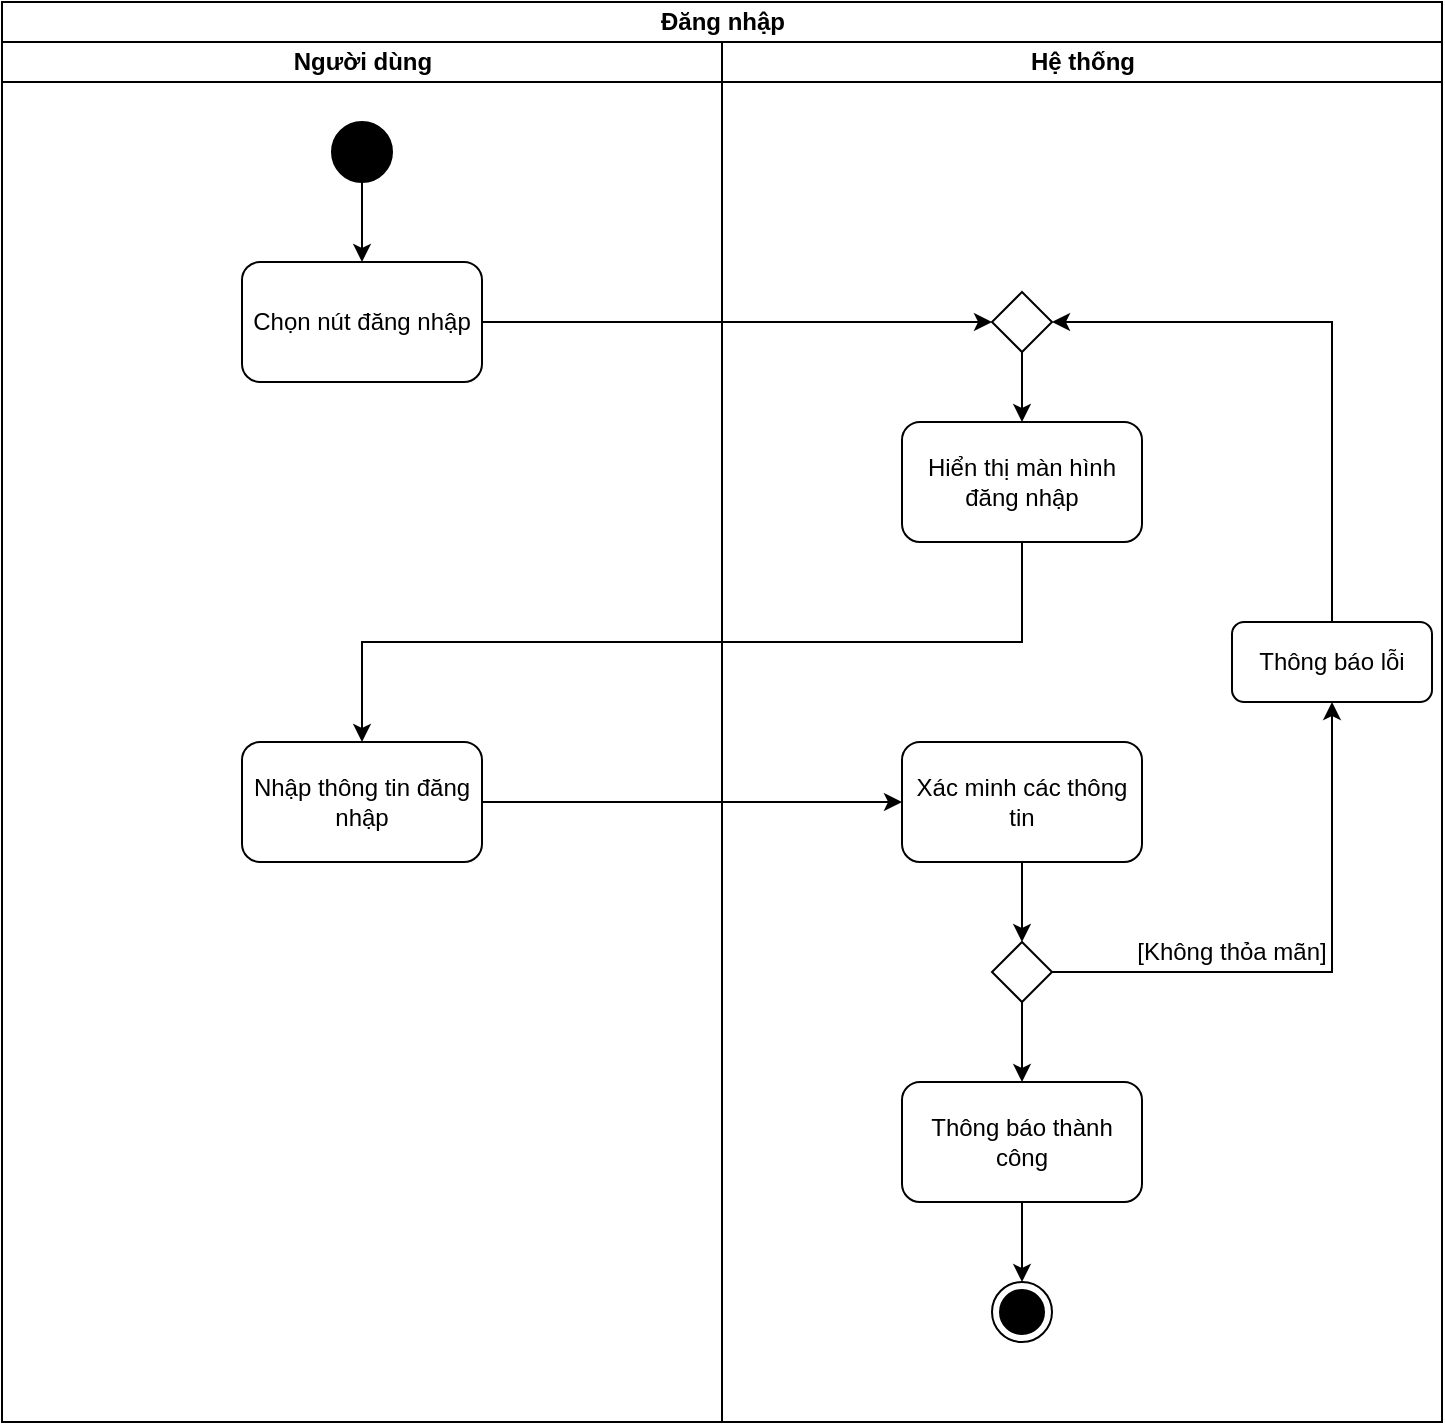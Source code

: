 <mxfile version="24.4.4" type="device" pages="9">
  <diagram name="Đăng nhập" id="V39L1vZWLaWuFuYFVELQ">
    <mxGraphModel dx="1006" dy="559" grid="1" gridSize="10" guides="1" tooltips="1" connect="1" arrows="1" fold="1" page="1" pageScale="1" pageWidth="827" pageHeight="1169" math="0" shadow="0">
      <root>
        <mxCell id="0" />
        <mxCell id="1" parent="0" />
        <mxCell id="v1usW1zUFZ9V_wwjddZg-1" value="&lt;font face=&quot;Helvetica&quot;&gt;Đăng nhập&lt;/font&gt;" style="swimlane;html=1;childLayout=stackLayout;startSize=20;rounded=0;shadow=0;comic=0;labelBackgroundColor=none;strokeWidth=1;fontFamily=Verdana;fontSize=12;align=center;" vertex="1" parent="1">
          <mxGeometry x="120" y="30" width="720" height="710" as="geometry">
            <mxRectangle x="130" y="30" width="50" height="40" as="alternateBounds" />
          </mxGeometry>
        </mxCell>
        <mxCell id="v1usW1zUFZ9V_wwjddZg-2" value="Người dùng" style="swimlane;html=1;startSize=20;" vertex="1" parent="v1usW1zUFZ9V_wwjddZg-1">
          <mxGeometry y="20" width="360" height="690" as="geometry">
            <mxRectangle y="20" width="40" height="970" as="alternateBounds" />
          </mxGeometry>
        </mxCell>
        <mxCell id="v1usW1zUFZ9V_wwjddZg-3" value="Nhập thông tin đăng nhập" style="rounded=1;whiteSpace=wrap;html=1;fillColor=none;" vertex="1" parent="v1usW1zUFZ9V_wwjddZg-2">
          <mxGeometry x="120" y="350" width="120" height="60" as="geometry" />
        </mxCell>
        <mxCell id="v1usW1zUFZ9V_wwjddZg-4" value="" style="edgeStyle=orthogonalEdgeStyle;rounded=0;orthogonalLoop=1;jettySize=auto;html=1;" edge="1" parent="v1usW1zUFZ9V_wwjddZg-2" source="v1usW1zUFZ9V_wwjddZg-5" target="v1usW1zUFZ9V_wwjddZg-6">
          <mxGeometry relative="1" as="geometry" />
        </mxCell>
        <mxCell id="v1usW1zUFZ9V_wwjddZg-5" value="" style="ellipse;fillColor=strokeColor;html=1;" vertex="1" parent="v1usW1zUFZ9V_wwjddZg-2">
          <mxGeometry x="165" y="40" width="30" height="30" as="geometry" />
        </mxCell>
        <mxCell id="v1usW1zUFZ9V_wwjddZg-6" value="Chọn nút đăng nhập" style="rounded=1;whiteSpace=wrap;html=1;fillColor=none;" vertex="1" parent="v1usW1zUFZ9V_wwjddZg-2">
          <mxGeometry x="120" y="110" width="120" height="60" as="geometry" />
        </mxCell>
        <mxCell id="v1usW1zUFZ9V_wwjddZg-7" value="Hệ thống" style="swimlane;html=1;startSize=20;" vertex="1" parent="v1usW1zUFZ9V_wwjddZg-1">
          <mxGeometry x="360" y="20" width="360" height="690" as="geometry" />
        </mxCell>
        <mxCell id="v1usW1zUFZ9V_wwjddZg-8" style="edgeStyle=orthogonalEdgeStyle;rounded=0;orthogonalLoop=1;jettySize=auto;html=1;exitX=0.5;exitY=1;exitDx=0;exitDy=0;entryX=0.5;entryY=0;entryDx=0;entryDy=0;" edge="1" parent="v1usW1zUFZ9V_wwjddZg-7" source="v1usW1zUFZ9V_wwjddZg-9" target="v1usW1zUFZ9V_wwjddZg-12">
          <mxGeometry relative="1" as="geometry" />
        </mxCell>
        <mxCell id="v1usW1zUFZ9V_wwjddZg-9" value="Xác minh các thông tin" style="rounded=1;whiteSpace=wrap;html=1;fillColor=none;" vertex="1" parent="v1usW1zUFZ9V_wwjddZg-7">
          <mxGeometry x="90" y="350" width="120" height="60" as="geometry" />
        </mxCell>
        <mxCell id="v1usW1zUFZ9V_wwjddZg-10" style="edgeStyle=orthogonalEdgeStyle;rounded=0;orthogonalLoop=1;jettySize=auto;html=1;entryX=0.5;entryY=0;entryDx=0;entryDy=0;" edge="1" parent="v1usW1zUFZ9V_wwjddZg-7" source="v1usW1zUFZ9V_wwjddZg-12">
          <mxGeometry relative="1" as="geometry">
            <mxPoint x="150" y="520" as="targetPoint" />
          </mxGeometry>
        </mxCell>
        <mxCell id="v1usW1zUFZ9V_wwjddZg-11" style="edgeStyle=orthogonalEdgeStyle;rounded=0;orthogonalLoop=1;jettySize=auto;html=1;exitX=1;exitY=0.5;exitDx=0;exitDy=0;" edge="1" parent="v1usW1zUFZ9V_wwjddZg-7" source="v1usW1zUFZ9V_wwjddZg-12" target="v1usW1zUFZ9V_wwjddZg-16">
          <mxGeometry relative="1" as="geometry" />
        </mxCell>
        <mxCell id="v1usW1zUFZ9V_wwjddZg-12" value="" style="rhombus;" vertex="1" parent="v1usW1zUFZ9V_wwjddZg-7">
          <mxGeometry x="135" y="450" width="30" height="30" as="geometry" />
        </mxCell>
        <mxCell id="v1usW1zUFZ9V_wwjddZg-13" value="" style="ellipse;html=1;shape=endState;fillColor=strokeColor;" vertex="1" parent="v1usW1zUFZ9V_wwjddZg-7">
          <mxGeometry x="135" y="620" width="30" height="30" as="geometry" />
        </mxCell>
        <mxCell id="v1usW1zUFZ9V_wwjddZg-14" value="Hiển thị màn hình đăng nhập" style="rounded=1;whiteSpace=wrap;html=1;fillColor=none;" vertex="1" parent="v1usW1zUFZ9V_wwjddZg-7">
          <mxGeometry x="90" y="190" width="120" height="60" as="geometry" />
        </mxCell>
        <mxCell id="v1usW1zUFZ9V_wwjddZg-15" style="edgeStyle=orthogonalEdgeStyle;rounded=0;orthogonalLoop=1;jettySize=auto;html=1;exitX=0.5;exitY=0;exitDx=0;exitDy=0;entryX=1;entryY=0.5;entryDx=0;entryDy=0;" edge="1" parent="v1usW1zUFZ9V_wwjddZg-7" source="v1usW1zUFZ9V_wwjddZg-16" target="v1usW1zUFZ9V_wwjddZg-18">
          <mxGeometry relative="1" as="geometry" />
        </mxCell>
        <mxCell id="v1usW1zUFZ9V_wwjddZg-16" value="Thông báo lỗi" style="rounded=1;whiteSpace=wrap;html=1;fillColor=none;" vertex="1" parent="v1usW1zUFZ9V_wwjddZg-7">
          <mxGeometry x="255" y="290" width="100" height="40" as="geometry" />
        </mxCell>
        <mxCell id="v1usW1zUFZ9V_wwjddZg-17" style="edgeStyle=orthogonalEdgeStyle;rounded=0;orthogonalLoop=1;jettySize=auto;html=1;exitX=0.5;exitY=1;exitDx=0;exitDy=0;entryX=0.5;entryY=0;entryDx=0;entryDy=0;" edge="1" parent="v1usW1zUFZ9V_wwjddZg-7" source="v1usW1zUFZ9V_wwjddZg-18" target="v1usW1zUFZ9V_wwjddZg-14">
          <mxGeometry relative="1" as="geometry" />
        </mxCell>
        <mxCell id="v1usW1zUFZ9V_wwjddZg-18" value="" style="rhombus;" vertex="1" parent="v1usW1zUFZ9V_wwjddZg-7">
          <mxGeometry x="135" y="125" width="30" height="30" as="geometry" />
        </mxCell>
        <mxCell id="v1usW1zUFZ9V_wwjddZg-19" value="[Không thỏa mãn]" style="text;html=1;align=center;verticalAlign=middle;whiteSpace=wrap;rounded=0;" vertex="1" parent="v1usW1zUFZ9V_wwjddZg-7">
          <mxGeometry x="205" y="440" width="100" height="30" as="geometry" />
        </mxCell>
        <mxCell id="v1usW1zUFZ9V_wwjddZg-20" style="edgeStyle=orthogonalEdgeStyle;rounded=0;orthogonalLoop=1;jettySize=auto;html=1;exitX=0.5;exitY=1;exitDx=0;exitDy=0;entryX=0.5;entryY=0;entryDx=0;entryDy=0;" edge="1" parent="v1usW1zUFZ9V_wwjddZg-7" source="v1usW1zUFZ9V_wwjddZg-21" target="v1usW1zUFZ9V_wwjddZg-13">
          <mxGeometry relative="1" as="geometry" />
        </mxCell>
        <mxCell id="v1usW1zUFZ9V_wwjddZg-21" value="Thông báo thành công" style="rounded=1;whiteSpace=wrap;html=1;fillColor=none;" vertex="1" parent="v1usW1zUFZ9V_wwjddZg-7">
          <mxGeometry x="90" y="520" width="120" height="60" as="geometry" />
        </mxCell>
        <mxCell id="v1usW1zUFZ9V_wwjddZg-22" style="edgeStyle=orthogonalEdgeStyle;rounded=0;orthogonalLoop=1;jettySize=auto;html=1;exitX=1;exitY=0.5;exitDx=0;exitDy=0;entryX=0;entryY=0.5;entryDx=0;entryDy=0;" edge="1" parent="v1usW1zUFZ9V_wwjddZg-1" source="v1usW1zUFZ9V_wwjddZg-3" target="v1usW1zUFZ9V_wwjddZg-9">
          <mxGeometry relative="1" as="geometry" />
        </mxCell>
        <mxCell id="v1usW1zUFZ9V_wwjddZg-23" style="edgeStyle=orthogonalEdgeStyle;rounded=0;orthogonalLoop=1;jettySize=auto;html=1;exitX=1;exitY=0.5;exitDx=0;exitDy=0;entryX=0;entryY=0.5;entryDx=0;entryDy=0;" edge="1" parent="v1usW1zUFZ9V_wwjddZg-1" source="v1usW1zUFZ9V_wwjddZg-6" target="v1usW1zUFZ9V_wwjddZg-18">
          <mxGeometry relative="1" as="geometry" />
        </mxCell>
        <mxCell id="v1usW1zUFZ9V_wwjddZg-24" style="edgeStyle=orthogonalEdgeStyle;rounded=0;orthogonalLoop=1;jettySize=auto;html=1;exitX=0.5;exitY=1;exitDx=0;exitDy=0;" edge="1" parent="v1usW1zUFZ9V_wwjddZg-1" source="v1usW1zUFZ9V_wwjddZg-14" target="v1usW1zUFZ9V_wwjddZg-3">
          <mxGeometry relative="1" as="geometry" />
        </mxCell>
      </root>
    </mxGraphModel>
  </diagram>
  <diagram name="Đăng xuất" id="tt6Jos0IlkHZfltV7NMH">
    <mxGraphModel dx="1006" dy="559" grid="1" gridSize="10" guides="1" tooltips="1" connect="1" arrows="1" fold="1" page="1" pageScale="1" pageWidth="827" pageHeight="1169" math="0" shadow="0">
      <root>
        <mxCell id="IjZTt7wiYX0lkTGtrR3m-0" />
        <mxCell id="IjZTt7wiYX0lkTGtrR3m-1" parent="IjZTt7wiYX0lkTGtrR3m-0" />
        <mxCell id="IjZTt7wiYX0lkTGtrR3m-2" value="&lt;font face=&quot;Helvetica&quot;&gt;Đăng xuất&lt;/font&gt;" style="swimlane;html=1;childLayout=stackLayout;startSize=20;rounded=0;shadow=0;comic=0;labelBackgroundColor=none;strokeWidth=1;fontFamily=Verdana;fontSize=12;align=center;" parent="IjZTt7wiYX0lkTGtrR3m-1" vertex="1">
          <mxGeometry x="130" y="60" width="550" height="420" as="geometry">
            <mxRectangle x="130" y="30" width="50" height="40" as="alternateBounds" />
          </mxGeometry>
        </mxCell>
        <mxCell id="IjZTt7wiYX0lkTGtrR3m-3" value="Người dùng" style="swimlane;html=1;startSize=20;" parent="IjZTt7wiYX0lkTGtrR3m-2" vertex="1">
          <mxGeometry y="20" width="280" height="400" as="geometry">
            <mxRectangle y="20" width="40" height="970" as="alternateBounds" />
          </mxGeometry>
        </mxCell>
        <mxCell id="IjZTt7wiYX0lkTGtrR3m-8" value="Hệ thống" style="swimlane;html=1;startSize=20;" parent="IjZTt7wiYX0lkTGtrR3m-2" vertex="1">
          <mxGeometry x="280" y="20" width="270" height="400" as="geometry" />
        </mxCell>
        <mxCell id="IjZTt7wiYX0lkTGtrR3m-15" value="" style="ellipse;html=1;shape=endState;fillColor=strokeColor;" parent="IjZTt7wiYX0lkTGtrR3m-8" vertex="1">
          <mxGeometry x="120" y="330" width="30" height="30" as="geometry" />
        </mxCell>
        <mxCell id="IjZTt7wiYX0lkTGtrR3m-16" value="" style="edgeStyle=orthogonalEdgeStyle;rounded=0;orthogonalLoop=1;jettySize=auto;html=1;" parent="IjZTt7wiYX0lkTGtrR3m-8" source="IjZTt7wiYX0lkTGtrR3m-17" target="IjZTt7wiYX0lkTGtrR3m-18" edge="1">
          <mxGeometry relative="1" as="geometry" />
        </mxCell>
        <mxCell id="IjZTt7wiYX0lkTGtrR3m-17" value="" style="ellipse;fillColor=strokeColor;html=1;" parent="IjZTt7wiYX0lkTGtrR3m-8" vertex="1">
          <mxGeometry x="-155" y="40" width="30" height="30" as="geometry" />
        </mxCell>
        <mxCell id="IjZTt7wiYX0lkTGtrR3m-18" value="Nút đăng xuất" style="rounded=1;whiteSpace=wrap;html=1;fillColor=none;" parent="IjZTt7wiYX0lkTGtrR3m-8" vertex="1">
          <mxGeometry x="-200" y="110" width="120" height="60" as="geometry" />
        </mxCell>
        <mxCell id="7FzEgx1V6mtIg0r7OFTU-1" style="edgeStyle=orthogonalEdgeStyle;rounded=0;orthogonalLoop=1;jettySize=auto;html=1;exitX=0.5;exitY=1;exitDx=0;exitDy=0;entryX=0.5;entryY=0;entryDx=0;entryDy=0;" edge="1" parent="IjZTt7wiYX0lkTGtrR3m-8" source="IjZTt7wiYX0lkTGtrR3m-19" target="7FzEgx1V6mtIg0r7OFTU-0">
          <mxGeometry relative="1" as="geometry" />
        </mxCell>
        <mxCell id="IjZTt7wiYX0lkTGtrR3m-19" value="Hiển thị màn hình đăng nhập" style="rounded=1;whiteSpace=wrap;html=1;fillColor=none;" parent="IjZTt7wiYX0lkTGtrR3m-8" vertex="1">
          <mxGeometry x="75" y="110" width="120" height="60" as="geometry" />
        </mxCell>
        <mxCell id="IjZTt7wiYX0lkTGtrR3m-20" style="edgeStyle=orthogonalEdgeStyle;rounded=0;orthogonalLoop=1;jettySize=auto;html=1;entryX=0;entryY=0.5;entryDx=0;entryDy=0;" parent="IjZTt7wiYX0lkTGtrR3m-8" source="IjZTt7wiYX0lkTGtrR3m-18" target="IjZTt7wiYX0lkTGtrR3m-19" edge="1">
          <mxGeometry relative="1" as="geometry" />
        </mxCell>
        <mxCell id="7FzEgx1V6mtIg0r7OFTU-2" style="edgeStyle=orthogonalEdgeStyle;rounded=0;orthogonalLoop=1;jettySize=auto;html=1;exitX=0.5;exitY=1;exitDx=0;exitDy=0;entryX=0.5;entryY=0;entryDx=0;entryDy=0;" edge="1" parent="IjZTt7wiYX0lkTGtrR3m-8" source="7FzEgx1V6mtIg0r7OFTU-0" target="IjZTt7wiYX0lkTGtrR3m-15">
          <mxGeometry relative="1" as="geometry" />
        </mxCell>
        <mxCell id="7FzEgx1V6mtIg0r7OFTU-0" value="Thông báo thành công" style="rounded=1;whiteSpace=wrap;html=1;fillColor=none;" vertex="1" parent="IjZTt7wiYX0lkTGtrR3m-8">
          <mxGeometry x="75" y="220" width="120" height="60" as="geometry" />
        </mxCell>
      </root>
    </mxGraphModel>
  </diagram>
  <diagram id="1zdMV_N3HeO-i7e3MdZx" name="Đăng ký">
    <mxGraphModel dx="1006" dy="559" grid="1" gridSize="10" guides="1" tooltips="1" connect="1" arrows="1" fold="1" page="1" pageScale="1" pageWidth="827" pageHeight="1169" math="0" shadow="0">
      <root>
        <mxCell id="0" />
        <mxCell id="1" parent="0" />
        <mxCell id="Fl27WU7Y2xj1JimMevt9-1" value="&lt;font face=&quot;Helvetica&quot;&gt;Đăng ký&lt;/font&gt;" style="swimlane;html=1;childLayout=stackLayout;startSize=20;rounded=0;shadow=0;comic=0;labelBackgroundColor=none;strokeWidth=1;fontFamily=Verdana;fontSize=12;align=center;" vertex="1" parent="1">
          <mxGeometry x="120" y="30" width="720" height="710" as="geometry">
            <mxRectangle x="130" y="30" width="50" height="40" as="alternateBounds" />
          </mxGeometry>
        </mxCell>
        <mxCell id="Fl27WU7Y2xj1JimMevt9-2" value="Người dùng" style="swimlane;html=1;startSize=20;" vertex="1" parent="Fl27WU7Y2xj1JimMevt9-1">
          <mxGeometry y="20" width="360" height="690" as="geometry">
            <mxRectangle y="20" width="40" height="970" as="alternateBounds" />
          </mxGeometry>
        </mxCell>
        <mxCell id="Fl27WU7Y2xj1JimMevt9-4" value="Nhập thông tin đăng ký" style="rounded=1;whiteSpace=wrap;html=1;fillColor=none;" vertex="1" parent="Fl27WU7Y2xj1JimMevt9-2">
          <mxGeometry x="120" y="350" width="120" height="60" as="geometry" />
        </mxCell>
        <mxCell id="Fl27WU7Y2xj1JimMevt9-12" value="" style="edgeStyle=orthogonalEdgeStyle;rounded=0;orthogonalLoop=1;jettySize=auto;html=1;" edge="1" parent="Fl27WU7Y2xj1JimMevt9-2" source="Fl27WU7Y2xj1JimMevt9-13" target="Fl27WU7Y2xj1JimMevt9-15">
          <mxGeometry relative="1" as="geometry" />
        </mxCell>
        <mxCell id="Fl27WU7Y2xj1JimMevt9-13" value="" style="ellipse;fillColor=strokeColor;html=1;" vertex="1" parent="Fl27WU7Y2xj1JimMevt9-2">
          <mxGeometry x="165" y="40" width="30" height="30" as="geometry" />
        </mxCell>
        <mxCell id="Fl27WU7Y2xj1JimMevt9-15" value="Chọn nút đăng ký" style="rounded=1;whiteSpace=wrap;html=1;fillColor=none;" vertex="1" parent="Fl27WU7Y2xj1JimMevt9-2">
          <mxGeometry x="120" y="110" width="120" height="60" as="geometry" />
        </mxCell>
        <mxCell id="Fl27WU7Y2xj1JimMevt9-3" value="Hệ thống" style="swimlane;html=1;startSize=20;" vertex="1" parent="Fl27WU7Y2xj1JimMevt9-1">
          <mxGeometry x="360" y="20" width="360" height="690" as="geometry" />
        </mxCell>
        <mxCell id="Fl27WU7Y2xj1JimMevt9-5" style="edgeStyle=orthogonalEdgeStyle;rounded=0;orthogonalLoop=1;jettySize=auto;html=1;exitX=0.5;exitY=1;exitDx=0;exitDy=0;entryX=0.5;entryY=0;entryDx=0;entryDy=0;" edge="1" parent="Fl27WU7Y2xj1JimMevt9-3" source="Fl27WU7Y2xj1JimMevt9-6" target="Fl27WU7Y2xj1JimMevt9-9">
          <mxGeometry relative="1" as="geometry" />
        </mxCell>
        <mxCell id="Fl27WU7Y2xj1JimMevt9-6" value="Xác minh các thông tin" style="rounded=1;whiteSpace=wrap;html=1;fillColor=none;" vertex="1" parent="Fl27WU7Y2xj1JimMevt9-3">
          <mxGeometry x="90" y="350" width="120" height="60" as="geometry" />
        </mxCell>
        <mxCell id="Fl27WU7Y2xj1JimMevt9-7" style="edgeStyle=orthogonalEdgeStyle;rounded=0;orthogonalLoop=1;jettySize=auto;html=1;entryX=0.5;entryY=0;entryDx=0;entryDy=0;" edge="1" parent="Fl27WU7Y2xj1JimMevt9-3" source="Fl27WU7Y2xj1JimMevt9-9">
          <mxGeometry relative="1" as="geometry">
            <mxPoint x="150" y="520" as="targetPoint" />
          </mxGeometry>
        </mxCell>
        <mxCell id="Fl27WU7Y2xj1JimMevt9-8" style="edgeStyle=orthogonalEdgeStyle;rounded=0;orthogonalLoop=1;jettySize=auto;html=1;exitX=1;exitY=0.5;exitDx=0;exitDy=0;" edge="1" parent="Fl27WU7Y2xj1JimMevt9-3" source="Fl27WU7Y2xj1JimMevt9-9" target="Fl27WU7Y2xj1JimMevt9-19">
          <mxGeometry relative="1" as="geometry" />
        </mxCell>
        <mxCell id="Fl27WU7Y2xj1JimMevt9-9" value="" style="rhombus;" vertex="1" parent="Fl27WU7Y2xj1JimMevt9-3">
          <mxGeometry x="135" y="450" width="30" height="30" as="geometry" />
        </mxCell>
        <mxCell id="Fl27WU7Y2xj1JimMevt9-11" value="" style="ellipse;html=1;shape=endState;fillColor=strokeColor;" vertex="1" parent="Fl27WU7Y2xj1JimMevt9-3">
          <mxGeometry x="135" y="620" width="30" height="30" as="geometry" />
        </mxCell>
        <mxCell id="Fl27WU7Y2xj1JimMevt9-16" value="Hiển thị màn hình đăng ký" style="rounded=1;whiteSpace=wrap;html=1;fillColor=none;" vertex="1" parent="Fl27WU7Y2xj1JimMevt9-3">
          <mxGeometry x="90" y="190" width="120" height="60" as="geometry" />
        </mxCell>
        <mxCell id="Fl27WU7Y2xj1JimMevt9-18" style="edgeStyle=orthogonalEdgeStyle;rounded=0;orthogonalLoop=1;jettySize=auto;html=1;exitX=0.5;exitY=0;exitDx=0;exitDy=0;entryX=1;entryY=0.5;entryDx=0;entryDy=0;" edge="1" parent="Fl27WU7Y2xj1JimMevt9-3" source="Fl27WU7Y2xj1JimMevt9-19" target="Fl27WU7Y2xj1JimMevt9-21">
          <mxGeometry relative="1" as="geometry" />
        </mxCell>
        <mxCell id="Fl27WU7Y2xj1JimMevt9-19" value="Thông báo lỗi" style="rounded=1;whiteSpace=wrap;html=1;fillColor=none;" vertex="1" parent="Fl27WU7Y2xj1JimMevt9-3">
          <mxGeometry x="255" y="290" width="100" height="40" as="geometry" />
        </mxCell>
        <mxCell id="Fl27WU7Y2xj1JimMevt9-20" style="edgeStyle=orthogonalEdgeStyle;rounded=0;orthogonalLoop=1;jettySize=auto;html=1;exitX=0.5;exitY=1;exitDx=0;exitDy=0;entryX=0.5;entryY=0;entryDx=0;entryDy=0;" edge="1" parent="Fl27WU7Y2xj1JimMevt9-3" source="Fl27WU7Y2xj1JimMevt9-21" target="Fl27WU7Y2xj1JimMevt9-16">
          <mxGeometry relative="1" as="geometry" />
        </mxCell>
        <mxCell id="Fl27WU7Y2xj1JimMevt9-21" value="" style="rhombus;" vertex="1" parent="Fl27WU7Y2xj1JimMevt9-3">
          <mxGeometry x="135" y="125" width="30" height="30" as="geometry" />
        </mxCell>
        <mxCell id="Fl27WU7Y2xj1JimMevt9-22" value="[Không thỏa mãn]" style="text;html=1;align=center;verticalAlign=middle;whiteSpace=wrap;rounded=0;" vertex="1" parent="Fl27WU7Y2xj1JimMevt9-3">
          <mxGeometry x="205" y="440" width="100" height="30" as="geometry" />
        </mxCell>
        <mxCell id="Fl27WU7Y2xj1JimMevt9-23" style="edgeStyle=orthogonalEdgeStyle;rounded=0;orthogonalLoop=1;jettySize=auto;html=1;exitX=0.5;exitY=1;exitDx=0;exitDy=0;entryX=0.5;entryY=0;entryDx=0;entryDy=0;" edge="1" parent="Fl27WU7Y2xj1JimMevt9-3" source="Fl27WU7Y2xj1JimMevt9-24" target="Fl27WU7Y2xj1JimMevt9-11">
          <mxGeometry relative="1" as="geometry" />
        </mxCell>
        <mxCell id="Fl27WU7Y2xj1JimMevt9-24" value="Thông báo thành công" style="rounded=1;whiteSpace=wrap;html=1;fillColor=none;" vertex="1" parent="Fl27WU7Y2xj1JimMevt9-3">
          <mxGeometry x="90" y="520" width="120" height="60" as="geometry" />
        </mxCell>
        <mxCell id="Fl27WU7Y2xj1JimMevt9-10" style="edgeStyle=orthogonalEdgeStyle;rounded=0;orthogonalLoop=1;jettySize=auto;html=1;exitX=1;exitY=0.5;exitDx=0;exitDy=0;entryX=0;entryY=0.5;entryDx=0;entryDy=0;" edge="1" parent="Fl27WU7Y2xj1JimMevt9-1" source="Fl27WU7Y2xj1JimMevt9-4" target="Fl27WU7Y2xj1JimMevt9-6">
          <mxGeometry relative="1" as="geometry" />
        </mxCell>
        <mxCell id="Fl27WU7Y2xj1JimMevt9-14" style="edgeStyle=orthogonalEdgeStyle;rounded=0;orthogonalLoop=1;jettySize=auto;html=1;exitX=1;exitY=0.5;exitDx=0;exitDy=0;entryX=0;entryY=0.5;entryDx=0;entryDy=0;" edge="1" parent="Fl27WU7Y2xj1JimMevt9-1" source="Fl27WU7Y2xj1JimMevt9-15" target="Fl27WU7Y2xj1JimMevt9-21">
          <mxGeometry relative="1" as="geometry" />
        </mxCell>
        <mxCell id="EPlFKLLE1wHjn9KLSuuL-1" style="edgeStyle=orthogonalEdgeStyle;rounded=0;orthogonalLoop=1;jettySize=auto;html=1;exitX=0.5;exitY=1;exitDx=0;exitDy=0;" edge="1" parent="Fl27WU7Y2xj1JimMevt9-1" source="Fl27WU7Y2xj1JimMevt9-16" target="Fl27WU7Y2xj1JimMevt9-4">
          <mxGeometry relative="1" as="geometry" />
        </mxCell>
      </root>
    </mxGraphModel>
  </diagram>
  <diagram id="Vq_YcWoz1-Qn74Jc94iC" name="Quên mật khẩu">
    <mxGraphModel dx="1006" dy="559" grid="1" gridSize="10" guides="1" tooltips="1" connect="1" arrows="1" fold="1" page="1" pageScale="1" pageWidth="827" pageHeight="1169" math="0" shadow="0">
      <root>
        <mxCell id="0" />
        <mxCell id="1" parent="0" />
        <mxCell id="u6wiDy2AoOo74aV_07pT-1" value="&lt;font face=&quot;Helvetica&quot;&gt;Quên mật khẩu&lt;/font&gt;" style="swimlane;html=1;childLayout=stackLayout;startSize=20;rounded=0;shadow=0;comic=0;labelBackgroundColor=none;strokeWidth=1;fontFamily=Verdana;fontSize=12;align=center;" vertex="1" parent="1">
          <mxGeometry x="120" y="30" width="720" height="1150" as="geometry">
            <mxRectangle x="130" y="30" width="50" height="40" as="alternateBounds" />
          </mxGeometry>
        </mxCell>
        <mxCell id="u6wiDy2AoOo74aV_07pT-2" value="Người dùng" style="swimlane;html=1;startSize=20;" vertex="1" parent="u6wiDy2AoOo74aV_07pT-1">
          <mxGeometry y="20" width="360" height="1130" as="geometry">
            <mxRectangle y="20" width="40" height="970" as="alternateBounds" />
          </mxGeometry>
        </mxCell>
        <mxCell id="u6wiDy2AoOo74aV_07pT-3" value="Nhập email xác minh" style="rounded=1;whiteSpace=wrap;html=1;fillColor=none;" vertex="1" parent="u6wiDy2AoOo74aV_07pT-2">
          <mxGeometry x="120" y="330" width="120" height="60" as="geometry" />
        </mxCell>
        <mxCell id="u6wiDy2AoOo74aV_07pT-4" value="" style="edgeStyle=orthogonalEdgeStyle;rounded=0;orthogonalLoop=1;jettySize=auto;html=1;" edge="1" parent="u6wiDy2AoOo74aV_07pT-2" source="u6wiDy2AoOo74aV_07pT-5" target="u6wiDy2AoOo74aV_07pT-6">
          <mxGeometry relative="1" as="geometry" />
        </mxCell>
        <mxCell id="u6wiDy2AoOo74aV_07pT-5" value="" style="ellipse;fillColor=strokeColor;html=1;" vertex="1" parent="u6wiDy2AoOo74aV_07pT-2">
          <mxGeometry x="165" y="40" width="30" height="30" as="geometry" />
        </mxCell>
        <mxCell id="u6wiDy2AoOo74aV_07pT-6" value="Chọn nút quên mật khẩu" style="rounded=1;whiteSpace=wrap;html=1;fillColor=none;" vertex="1" parent="u6wiDy2AoOo74aV_07pT-2">
          <mxGeometry x="120" y="110" width="120" height="60" as="geometry" />
        </mxCell>
        <mxCell id="u6wiDy2AoOo74aV_07pT-22" style="edgeStyle=orthogonalEdgeStyle;rounded=0;orthogonalLoop=1;jettySize=auto;html=1;exitX=1;exitY=0.5;exitDx=0;exitDy=0;entryX=0;entryY=0.5;entryDx=0;entryDy=0;" edge="1" parent="u6wiDy2AoOo74aV_07pT-1" source="u6wiDy2AoOo74aV_07pT-3" target="u6wiDy2AoOo74aV_07pT-9">
          <mxGeometry relative="1" as="geometry" />
        </mxCell>
        <mxCell id="u6wiDy2AoOo74aV_07pT-23" style="edgeStyle=orthogonalEdgeStyle;rounded=0;orthogonalLoop=1;jettySize=auto;html=1;exitX=1;exitY=0.5;exitDx=0;exitDy=0;entryX=0;entryY=0.5;entryDx=0;entryDy=0;" edge="1" parent="u6wiDy2AoOo74aV_07pT-1" source="u6wiDy2AoOo74aV_07pT-6" target="u6wiDy2AoOo74aV_07pT-18">
          <mxGeometry relative="1" as="geometry" />
        </mxCell>
        <mxCell id="u6wiDy2AoOo74aV_07pT-24" style="edgeStyle=orthogonalEdgeStyle;rounded=0;orthogonalLoop=1;jettySize=auto;html=1;exitX=0.5;exitY=1;exitDx=0;exitDy=0;" edge="1" parent="u6wiDy2AoOo74aV_07pT-1" source="u6wiDy2AoOo74aV_07pT-14" target="u6wiDy2AoOo74aV_07pT-3">
          <mxGeometry relative="1" as="geometry" />
        </mxCell>
        <mxCell id="u6wiDy2AoOo74aV_07pT-7" value="Hệ thống" style="swimlane;html=1;startSize=20;" vertex="1" parent="u6wiDy2AoOo74aV_07pT-1">
          <mxGeometry x="360" y="20" width="360" height="1130" as="geometry" />
        </mxCell>
        <mxCell id="u6wiDy2AoOo74aV_07pT-8" style="edgeStyle=orthogonalEdgeStyle;rounded=0;orthogonalLoop=1;jettySize=auto;html=1;exitX=0.5;exitY=1;exitDx=0;exitDy=0;entryX=0.5;entryY=0;entryDx=0;entryDy=0;" edge="1" parent="u6wiDy2AoOo74aV_07pT-7" source="u6wiDy2AoOo74aV_07pT-9" target="u6wiDy2AoOo74aV_07pT-12">
          <mxGeometry relative="1" as="geometry" />
        </mxCell>
        <mxCell id="u6wiDy2AoOo74aV_07pT-9" value="Xác minh và gửi thông tin đến email" style="rounded=1;whiteSpace=wrap;html=1;fillColor=none;" vertex="1" parent="u6wiDy2AoOo74aV_07pT-7">
          <mxGeometry x="90" y="330" width="120" height="60" as="geometry" />
        </mxCell>
        <mxCell id="u6wiDy2AoOo74aV_07pT-11" style="edgeStyle=orthogonalEdgeStyle;rounded=0;orthogonalLoop=1;jettySize=auto;html=1;exitX=1;exitY=0.5;exitDx=0;exitDy=0;" edge="1" parent="u6wiDy2AoOo74aV_07pT-7" source="u6wiDy2AoOo74aV_07pT-12" target="u6wiDy2AoOo74aV_07pT-16">
          <mxGeometry relative="1" as="geometry" />
        </mxCell>
        <mxCell id="u6wiDy2AoOo74aV_07pT-14" value="Hiển thị màn hình quên mật khẩu" style="rounded=1;whiteSpace=wrap;html=1;fillColor=none;" vertex="1" parent="u6wiDy2AoOo74aV_07pT-7">
          <mxGeometry x="90" y="190" width="120" height="60" as="geometry" />
        </mxCell>
        <mxCell id="u6wiDy2AoOo74aV_07pT-15" style="edgeStyle=orthogonalEdgeStyle;rounded=0;orthogonalLoop=1;jettySize=auto;html=1;exitX=0.5;exitY=0;exitDx=0;exitDy=0;entryX=1;entryY=0.5;entryDx=0;entryDy=0;" edge="1" parent="u6wiDy2AoOo74aV_07pT-7" source="u6wiDy2AoOo74aV_07pT-16" target="u6wiDy2AoOo74aV_07pT-18">
          <mxGeometry relative="1" as="geometry" />
        </mxCell>
        <mxCell id="u6wiDy2AoOo74aV_07pT-16" value="Thông báo lỗi" style="rounded=1;whiteSpace=wrap;html=1;fillColor=none;" vertex="1" parent="u6wiDy2AoOo74aV_07pT-7">
          <mxGeometry x="255" y="260" width="100" height="40" as="geometry" />
        </mxCell>
        <mxCell id="u6wiDy2AoOo74aV_07pT-17" style="edgeStyle=orthogonalEdgeStyle;rounded=0;orthogonalLoop=1;jettySize=auto;html=1;exitX=0.5;exitY=1;exitDx=0;exitDy=0;entryX=0.5;entryY=0;entryDx=0;entryDy=0;" edge="1" parent="u6wiDy2AoOo74aV_07pT-7" source="u6wiDy2AoOo74aV_07pT-18" target="u6wiDy2AoOo74aV_07pT-14">
          <mxGeometry relative="1" as="geometry" />
        </mxCell>
        <mxCell id="u6wiDy2AoOo74aV_07pT-18" value="" style="rhombus;" vertex="1" parent="u6wiDy2AoOo74aV_07pT-7">
          <mxGeometry x="135" y="125" width="30" height="30" as="geometry" />
        </mxCell>
        <mxCell id="Ws6iltd_Q32-zN3BRzzX-23" style="edgeStyle=orthogonalEdgeStyle;rounded=0;orthogonalLoop=1;jettySize=auto;html=1;exitX=1;exitY=0.5;exitDx=0;exitDy=0;entryX=0;entryY=0.5;entryDx=0;entryDy=0;" edge="1" parent="u6wiDy2AoOo74aV_07pT-7" source="Ws6iltd_Q32-zN3BRzzX-1" target="Ws6iltd_Q32-zN3BRzzX-22">
          <mxGeometry relative="1" as="geometry" />
        </mxCell>
        <mxCell id="Ws6iltd_Q32-zN3BRzzX-1" value="Chọn link chỉnh sửa mật khẩu" style="rounded=1;whiteSpace=wrap;html=1;fillColor=none;" vertex="1" parent="u6wiDy2AoOo74aV_07pT-7">
          <mxGeometry x="-240" y="515" width="120" height="60" as="geometry" />
        </mxCell>
        <mxCell id="u6wiDy2AoOo74aV_07pT-12" value="" style="rhombus;" vertex="1" parent="u6wiDy2AoOo74aV_07pT-7">
          <mxGeometry x="135" y="430" width="30" height="30" as="geometry" />
        </mxCell>
        <mxCell id="u6wiDy2AoOo74aV_07pT-19" value="[Không thỏa mãn]" style="text;html=1;align=center;verticalAlign=middle;whiteSpace=wrap;rounded=0;" vertex="1" parent="u6wiDy2AoOo74aV_07pT-7">
          <mxGeometry x="205" y="420" width="100" height="30" as="geometry" />
        </mxCell>
        <mxCell id="Ws6iltd_Q32-zN3BRzzX-2" style="edgeStyle=orthogonalEdgeStyle;rounded=0;orthogonalLoop=1;jettySize=auto;html=1;exitX=0.5;exitY=1;exitDx=0;exitDy=0;" edge="1" parent="u6wiDy2AoOo74aV_07pT-7" source="u6wiDy2AoOo74aV_07pT-12" target="Ws6iltd_Q32-zN3BRzzX-1">
          <mxGeometry relative="1" as="geometry" />
        </mxCell>
        <mxCell id="u6wiDy2AoOo74aV_07pT-21" value="Nhập mật khẩu mới" style="rounded=1;whiteSpace=wrap;html=1;fillColor=none;" vertex="1" parent="u6wiDy2AoOo74aV_07pT-7">
          <mxGeometry x="-240" y="765" width="120" height="60" as="geometry" />
        </mxCell>
        <mxCell id="Ws6iltd_Q32-zN3BRzzX-10" style="edgeStyle=orthogonalEdgeStyle;rounded=0;orthogonalLoop=1;jettySize=auto;html=1;exitX=0.5;exitY=1;exitDx=0;exitDy=0;entryX=0.5;entryY=0;entryDx=0;entryDy=0;" edge="1" parent="u6wiDy2AoOo74aV_07pT-7" source="Ws6iltd_Q32-zN3BRzzX-5" target="Ws6iltd_Q32-zN3BRzzX-8">
          <mxGeometry relative="1" as="geometry" />
        </mxCell>
        <mxCell id="Ws6iltd_Q32-zN3BRzzX-5" value="Xác minh mật khẩu" style="rounded=1;whiteSpace=wrap;html=1;fillColor=none;" vertex="1" parent="u6wiDy2AoOo74aV_07pT-7">
          <mxGeometry x="90" y="765" width="120" height="60" as="geometry" />
        </mxCell>
        <mxCell id="Ws6iltd_Q32-zN3BRzzX-16" style="edgeStyle=orthogonalEdgeStyle;rounded=0;orthogonalLoop=1;jettySize=auto;html=1;exitX=1;exitY=0.5;exitDx=0;exitDy=0;entryX=0.5;entryY=1;entryDx=0;entryDy=0;" edge="1" parent="u6wiDy2AoOo74aV_07pT-7" source="Ws6iltd_Q32-zN3BRzzX-8" target="Ws6iltd_Q32-zN3BRzzX-15">
          <mxGeometry relative="1" as="geometry" />
        </mxCell>
        <mxCell id="Ws6iltd_Q32-zN3BRzzX-20" style="edgeStyle=orthogonalEdgeStyle;rounded=0;orthogonalLoop=1;jettySize=auto;html=1;exitX=0.5;exitY=1;exitDx=0;exitDy=0;entryX=0.5;entryY=0;entryDx=0;entryDy=0;" edge="1" parent="u6wiDy2AoOo74aV_07pT-7" source="Ws6iltd_Q32-zN3BRzzX-8" target="Ws6iltd_Q32-zN3BRzzX-19">
          <mxGeometry relative="1" as="geometry" />
        </mxCell>
        <mxCell id="Ws6iltd_Q32-zN3BRzzX-8" value="" style="rhombus;" vertex="1" parent="u6wiDy2AoOo74aV_07pT-7">
          <mxGeometry x="135" y="865" width="30" height="30" as="geometry" />
        </mxCell>
        <mxCell id="Ws6iltd_Q32-zN3BRzzX-18" value="[Không thỏa mãn]" style="text;html=1;align=center;verticalAlign=middle;whiteSpace=wrap;rounded=0;" vertex="1" parent="u6wiDy2AoOo74aV_07pT-7">
          <mxGeometry x="205" y="855" width="100" height="30" as="geometry" />
        </mxCell>
        <mxCell id="u6wiDy2AoOo74aV_07pT-13" value="" style="ellipse;html=1;shape=endState;fillColor=strokeColor;" vertex="1" parent="u6wiDy2AoOo74aV_07pT-7">
          <mxGeometry x="135" y="1065" width="30" height="30" as="geometry" />
        </mxCell>
        <mxCell id="Ws6iltd_Q32-zN3BRzzX-21" style="edgeStyle=orthogonalEdgeStyle;rounded=0;orthogonalLoop=1;jettySize=auto;html=1;exitX=0.5;exitY=1;exitDx=0;exitDy=0;entryX=0.5;entryY=0;entryDx=0;entryDy=0;" edge="1" parent="u6wiDy2AoOo74aV_07pT-7" source="Ws6iltd_Q32-zN3BRzzX-19" target="u6wiDy2AoOo74aV_07pT-13">
          <mxGeometry relative="1" as="geometry" />
        </mxCell>
        <mxCell id="Ws6iltd_Q32-zN3BRzzX-19" value="Thông báo thành công" style="rounded=1;whiteSpace=wrap;html=1;fillColor=none;" vertex="1" parent="u6wiDy2AoOo74aV_07pT-7">
          <mxGeometry x="90" y="935" width="120" height="60" as="geometry" />
        </mxCell>
        <mxCell id="Ws6iltd_Q32-zN3BRzzX-7" style="edgeStyle=orthogonalEdgeStyle;rounded=0;orthogonalLoop=1;jettySize=auto;html=1;exitX=1;exitY=0.5;exitDx=0;exitDy=0;entryX=0;entryY=0.5;entryDx=0;entryDy=0;" edge="1" parent="u6wiDy2AoOo74aV_07pT-7" source="u6wiDy2AoOo74aV_07pT-21" target="Ws6iltd_Q32-zN3BRzzX-5">
          <mxGeometry relative="1" as="geometry" />
        </mxCell>
        <mxCell id="Ws6iltd_Q32-zN3BRzzX-6" style="edgeStyle=orthogonalEdgeStyle;rounded=0;orthogonalLoop=1;jettySize=auto;html=1;exitX=0.5;exitY=1;exitDx=0;exitDy=0;" edge="1" parent="u6wiDy2AoOo74aV_07pT-7" source="Ws6iltd_Q32-zN3BRzzX-3" target="u6wiDy2AoOo74aV_07pT-21">
          <mxGeometry relative="1" as="geometry" />
        </mxCell>
        <mxCell id="Ws6iltd_Q32-zN3BRzzX-3" value="Màn hình chỉnh sửa mật khẩu" style="rounded=1;whiteSpace=wrap;html=1;fillColor=none;" vertex="1" parent="u6wiDy2AoOo74aV_07pT-7">
          <mxGeometry x="90" y="610" width="120" height="60" as="geometry" />
        </mxCell>
        <mxCell id="Ws6iltd_Q32-zN3BRzzX-24" style="edgeStyle=orthogonalEdgeStyle;rounded=0;orthogonalLoop=1;jettySize=auto;html=1;exitX=0.5;exitY=0;exitDx=0;exitDy=0;entryX=1;entryY=0.5;entryDx=0;entryDy=0;" edge="1" parent="u6wiDy2AoOo74aV_07pT-7" source="Ws6iltd_Q32-zN3BRzzX-15" target="Ws6iltd_Q32-zN3BRzzX-22">
          <mxGeometry relative="1" as="geometry" />
        </mxCell>
        <mxCell id="Ws6iltd_Q32-zN3BRzzX-15" value="Thông báo lỗi" style="rounded=1;whiteSpace=wrap;html=1;fillColor=none;" vertex="1" parent="u6wiDy2AoOo74aV_07pT-7">
          <mxGeometry x="255" y="690" width="100" height="40" as="geometry" />
        </mxCell>
        <mxCell id="Ws6iltd_Q32-zN3BRzzX-25" style="edgeStyle=orthogonalEdgeStyle;rounded=0;orthogonalLoop=1;jettySize=auto;html=1;exitX=0.5;exitY=1;exitDx=0;exitDy=0;entryX=0.5;entryY=0;entryDx=0;entryDy=0;" edge="1" parent="u6wiDy2AoOo74aV_07pT-7" source="Ws6iltd_Q32-zN3BRzzX-22" target="Ws6iltd_Q32-zN3BRzzX-3">
          <mxGeometry relative="1" as="geometry" />
        </mxCell>
        <mxCell id="Ws6iltd_Q32-zN3BRzzX-22" value="" style="rhombus;" vertex="1" parent="u6wiDy2AoOo74aV_07pT-7">
          <mxGeometry x="135" y="530" width="30" height="30" as="geometry" />
        </mxCell>
      </root>
    </mxGraphModel>
  </diagram>
  <diagram id="rLuU1Fq3BlEfmiyEcjXK" name="Đăng kí thiết bị">
    <mxGraphModel dx="1006" dy="559" grid="1" gridSize="10" guides="1" tooltips="1" connect="1" arrows="1" fold="1" page="1" pageScale="1" pageWidth="827" pageHeight="1169" math="0" shadow="0">
      <root>
        <mxCell id="0" />
        <mxCell id="1" parent="0" />
        <mxCell id="2El1iMbB2Yz3j4rbiN3N-1" value="&lt;font face=&quot;Helvetica&quot;&gt;Đăng kí thiết bị&lt;/font&gt;" style="swimlane;html=1;childLayout=stackLayout;startSize=20;rounded=0;shadow=0;comic=0;labelBackgroundColor=none;strokeWidth=1;fontFamily=Verdana;fontSize=12;align=center;" vertex="1" parent="1">
          <mxGeometry x="120" y="30" width="720" height="710" as="geometry">
            <mxRectangle x="130" y="30" width="50" height="40" as="alternateBounds" />
          </mxGeometry>
        </mxCell>
        <mxCell id="2El1iMbB2Yz3j4rbiN3N-2" value="Người dùng" style="swimlane;html=1;startSize=20;" vertex="1" parent="2El1iMbB2Yz3j4rbiN3N-1">
          <mxGeometry y="20" width="360" height="690" as="geometry">
            <mxRectangle y="20" width="40" height="970" as="alternateBounds" />
          </mxGeometry>
        </mxCell>
        <mxCell id="2El1iMbB2Yz3j4rbiN3N-3" value="Chọn thiết bị, ngày tháng" style="rounded=1;whiteSpace=wrap;html=1;fillColor=none;" vertex="1" parent="2El1iMbB2Yz3j4rbiN3N-2">
          <mxGeometry x="120" y="350" width="120" height="60" as="geometry" />
        </mxCell>
        <mxCell id="2El1iMbB2Yz3j4rbiN3N-4" value="" style="edgeStyle=orthogonalEdgeStyle;rounded=0;orthogonalLoop=1;jettySize=auto;html=1;" edge="1" parent="2El1iMbB2Yz3j4rbiN3N-2" source="2El1iMbB2Yz3j4rbiN3N-5" target="2El1iMbB2Yz3j4rbiN3N-6">
          <mxGeometry relative="1" as="geometry" />
        </mxCell>
        <mxCell id="2El1iMbB2Yz3j4rbiN3N-5" value="" style="ellipse;fillColor=strokeColor;html=1;" vertex="1" parent="2El1iMbB2Yz3j4rbiN3N-2">
          <mxGeometry x="165" y="40" width="30" height="30" as="geometry" />
        </mxCell>
        <mxCell id="2El1iMbB2Yz3j4rbiN3N-6" value="Chọn nút đăng kí thiết bị" style="rounded=1;whiteSpace=wrap;html=1;fillColor=none;" vertex="1" parent="2El1iMbB2Yz3j4rbiN3N-2">
          <mxGeometry x="120" y="110" width="120" height="60" as="geometry" />
        </mxCell>
        <mxCell id="2El1iMbB2Yz3j4rbiN3N-7" value="Hệ thống" style="swimlane;html=1;startSize=20;" vertex="1" parent="2El1iMbB2Yz3j4rbiN3N-1">
          <mxGeometry x="360" y="20" width="360" height="690" as="geometry" />
        </mxCell>
        <mxCell id="2El1iMbB2Yz3j4rbiN3N-8" style="edgeStyle=orthogonalEdgeStyle;rounded=0;orthogonalLoop=1;jettySize=auto;html=1;exitX=0.5;exitY=1;exitDx=0;exitDy=0;entryX=0.5;entryY=0;entryDx=0;entryDy=0;" edge="1" parent="2El1iMbB2Yz3j4rbiN3N-7" source="2El1iMbB2Yz3j4rbiN3N-9" target="2El1iMbB2Yz3j4rbiN3N-12">
          <mxGeometry relative="1" as="geometry" />
        </mxCell>
        <mxCell id="2El1iMbB2Yz3j4rbiN3N-9" value="Xác minh các thông tin" style="rounded=1;whiteSpace=wrap;html=1;fillColor=none;" vertex="1" parent="2El1iMbB2Yz3j4rbiN3N-7">
          <mxGeometry x="90" y="350" width="120" height="60" as="geometry" />
        </mxCell>
        <mxCell id="2El1iMbB2Yz3j4rbiN3N-10" style="edgeStyle=orthogonalEdgeStyle;rounded=0;orthogonalLoop=1;jettySize=auto;html=1;entryX=0.5;entryY=0;entryDx=0;entryDy=0;" edge="1" parent="2El1iMbB2Yz3j4rbiN3N-7" source="2El1iMbB2Yz3j4rbiN3N-12">
          <mxGeometry relative="1" as="geometry">
            <mxPoint x="150" y="520" as="targetPoint" />
          </mxGeometry>
        </mxCell>
        <mxCell id="2El1iMbB2Yz3j4rbiN3N-11" style="edgeStyle=orthogonalEdgeStyle;rounded=0;orthogonalLoop=1;jettySize=auto;html=1;exitX=1;exitY=0.5;exitDx=0;exitDy=0;" edge="1" parent="2El1iMbB2Yz3j4rbiN3N-7" source="2El1iMbB2Yz3j4rbiN3N-12" target="2El1iMbB2Yz3j4rbiN3N-16">
          <mxGeometry relative="1" as="geometry" />
        </mxCell>
        <mxCell id="2El1iMbB2Yz3j4rbiN3N-12" value="" style="rhombus;" vertex="1" parent="2El1iMbB2Yz3j4rbiN3N-7">
          <mxGeometry x="135" y="450" width="30" height="30" as="geometry" />
        </mxCell>
        <mxCell id="2El1iMbB2Yz3j4rbiN3N-13" value="" style="ellipse;html=1;shape=endState;fillColor=strokeColor;" vertex="1" parent="2El1iMbB2Yz3j4rbiN3N-7">
          <mxGeometry x="135" y="620" width="30" height="30" as="geometry" />
        </mxCell>
        <mxCell id="2El1iMbB2Yz3j4rbiN3N-14" value="Hiển thị màn hình đăng kí thiết bị" style="rounded=1;whiteSpace=wrap;html=1;fillColor=none;" vertex="1" parent="2El1iMbB2Yz3j4rbiN3N-7">
          <mxGeometry x="90" y="190" width="120" height="60" as="geometry" />
        </mxCell>
        <mxCell id="2El1iMbB2Yz3j4rbiN3N-15" style="edgeStyle=orthogonalEdgeStyle;rounded=0;orthogonalLoop=1;jettySize=auto;html=1;exitX=0.5;exitY=0;exitDx=0;exitDy=0;entryX=1;entryY=0.5;entryDx=0;entryDy=0;" edge="1" parent="2El1iMbB2Yz3j4rbiN3N-7" source="2El1iMbB2Yz3j4rbiN3N-16" target="2El1iMbB2Yz3j4rbiN3N-18">
          <mxGeometry relative="1" as="geometry" />
        </mxCell>
        <mxCell id="2El1iMbB2Yz3j4rbiN3N-16" value="Thông báo lỗi" style="rounded=1;whiteSpace=wrap;html=1;fillColor=none;" vertex="1" parent="2El1iMbB2Yz3j4rbiN3N-7">
          <mxGeometry x="255" y="290" width="100" height="40" as="geometry" />
        </mxCell>
        <mxCell id="2El1iMbB2Yz3j4rbiN3N-17" style="edgeStyle=orthogonalEdgeStyle;rounded=0;orthogonalLoop=1;jettySize=auto;html=1;exitX=0.5;exitY=1;exitDx=0;exitDy=0;entryX=0.5;entryY=0;entryDx=0;entryDy=0;" edge="1" parent="2El1iMbB2Yz3j4rbiN3N-7" source="2El1iMbB2Yz3j4rbiN3N-18" target="2El1iMbB2Yz3j4rbiN3N-14">
          <mxGeometry relative="1" as="geometry" />
        </mxCell>
        <mxCell id="2El1iMbB2Yz3j4rbiN3N-18" value="" style="rhombus;" vertex="1" parent="2El1iMbB2Yz3j4rbiN3N-7">
          <mxGeometry x="135" y="125" width="30" height="30" as="geometry" />
        </mxCell>
        <mxCell id="2El1iMbB2Yz3j4rbiN3N-19" value="[Không thỏa mãn]" style="text;html=1;align=center;verticalAlign=middle;whiteSpace=wrap;rounded=0;" vertex="1" parent="2El1iMbB2Yz3j4rbiN3N-7">
          <mxGeometry x="205" y="440" width="100" height="30" as="geometry" />
        </mxCell>
        <mxCell id="2El1iMbB2Yz3j4rbiN3N-20" style="edgeStyle=orthogonalEdgeStyle;rounded=0;orthogonalLoop=1;jettySize=auto;html=1;exitX=0.5;exitY=1;exitDx=0;exitDy=0;entryX=0.5;entryY=0;entryDx=0;entryDy=0;" edge="1" parent="2El1iMbB2Yz3j4rbiN3N-7" source="2El1iMbB2Yz3j4rbiN3N-21" target="2El1iMbB2Yz3j4rbiN3N-13">
          <mxGeometry relative="1" as="geometry" />
        </mxCell>
        <mxCell id="2El1iMbB2Yz3j4rbiN3N-21" value="Thông báo thành công" style="rounded=1;whiteSpace=wrap;html=1;fillColor=none;" vertex="1" parent="2El1iMbB2Yz3j4rbiN3N-7">
          <mxGeometry x="90" y="520" width="120" height="60" as="geometry" />
        </mxCell>
        <mxCell id="2El1iMbB2Yz3j4rbiN3N-22" style="edgeStyle=orthogonalEdgeStyle;rounded=0;orthogonalLoop=1;jettySize=auto;html=1;exitX=1;exitY=0.5;exitDx=0;exitDy=0;entryX=0;entryY=0.5;entryDx=0;entryDy=0;" edge="1" parent="2El1iMbB2Yz3j4rbiN3N-1" source="2El1iMbB2Yz3j4rbiN3N-3" target="2El1iMbB2Yz3j4rbiN3N-9">
          <mxGeometry relative="1" as="geometry" />
        </mxCell>
        <mxCell id="2El1iMbB2Yz3j4rbiN3N-23" style="edgeStyle=orthogonalEdgeStyle;rounded=0;orthogonalLoop=1;jettySize=auto;html=1;exitX=1;exitY=0.5;exitDx=0;exitDy=0;entryX=0;entryY=0.5;entryDx=0;entryDy=0;" edge="1" parent="2El1iMbB2Yz3j4rbiN3N-1" source="2El1iMbB2Yz3j4rbiN3N-6" target="2El1iMbB2Yz3j4rbiN3N-18">
          <mxGeometry relative="1" as="geometry" />
        </mxCell>
        <mxCell id="2El1iMbB2Yz3j4rbiN3N-24" style="edgeStyle=orthogonalEdgeStyle;rounded=0;orthogonalLoop=1;jettySize=auto;html=1;exitX=0.5;exitY=1;exitDx=0;exitDy=0;" edge="1" parent="2El1iMbB2Yz3j4rbiN3N-1" source="2El1iMbB2Yz3j4rbiN3N-14" target="2El1iMbB2Yz3j4rbiN3N-3">
          <mxGeometry relative="1" as="geometry" />
        </mxCell>
      </root>
    </mxGraphModel>
  </diagram>
  <diagram id="VyFbhW31QdsnfzSqsgeD" name="Quản lý tài khoản cá nhân">
    <mxGraphModel dx="1006" dy="559" grid="1" gridSize="10" guides="1" tooltips="1" connect="1" arrows="1" fold="1" page="1" pageScale="1" pageWidth="827" pageHeight="1169" math="0" shadow="0">
      <root>
        <mxCell id="0" />
        <mxCell id="1" parent="0" />
        <mxCell id="m1KdmZGiUR1qlgLldTv3-1" value="&lt;font face=&quot;Helvetica&quot;&gt;Quản lý tài khoản cá nhân&lt;/font&gt;" style="swimlane;html=1;childLayout=stackLayout;startSize=20;rounded=0;shadow=0;comic=0;labelBackgroundColor=none;strokeWidth=1;fontFamily=Verdana;fontSize=12;align=center;" vertex="1" parent="1">
          <mxGeometry x="120" y="30" width="720" height="710" as="geometry">
            <mxRectangle x="130" y="30" width="50" height="40" as="alternateBounds" />
          </mxGeometry>
        </mxCell>
        <mxCell id="m1KdmZGiUR1qlgLldTv3-2" value="Người dùng" style="swimlane;html=1;startSize=20;" vertex="1" parent="m1KdmZGiUR1qlgLldTv3-1">
          <mxGeometry y="20" width="360" height="690" as="geometry">
            <mxRectangle y="20" width="40" height="970" as="alternateBounds" />
          </mxGeometry>
        </mxCell>
        <mxCell id="m1KdmZGiUR1qlgLldTv3-3" value="Nhập thông tin cần chỉnh sửa" style="rounded=1;whiteSpace=wrap;html=1;fillColor=none;" vertex="1" parent="m1KdmZGiUR1qlgLldTv3-2">
          <mxGeometry x="120" y="350" width="120" height="60" as="geometry" />
        </mxCell>
        <mxCell id="m1KdmZGiUR1qlgLldTv3-4" value="" style="edgeStyle=orthogonalEdgeStyle;rounded=0;orthogonalLoop=1;jettySize=auto;html=1;" edge="1" parent="m1KdmZGiUR1qlgLldTv3-2" source="m1KdmZGiUR1qlgLldTv3-5" target="m1KdmZGiUR1qlgLldTv3-6">
          <mxGeometry relative="1" as="geometry" />
        </mxCell>
        <mxCell id="m1KdmZGiUR1qlgLldTv3-5" value="" style="ellipse;fillColor=strokeColor;html=1;" vertex="1" parent="m1KdmZGiUR1qlgLldTv3-2">
          <mxGeometry x="165" y="40" width="30" height="30" as="geometry" />
        </mxCell>
        <mxCell id="m1KdmZGiUR1qlgLldTv3-6" value="Chọn nút chỉnh sửa tài khoản cá nhân" style="rounded=1;whiteSpace=wrap;html=1;fillColor=none;" vertex="1" parent="m1KdmZGiUR1qlgLldTv3-2">
          <mxGeometry x="120" y="110" width="120" height="60" as="geometry" />
        </mxCell>
        <mxCell id="m1KdmZGiUR1qlgLldTv3-7" value="Hệ thống" style="swimlane;html=1;startSize=20;" vertex="1" parent="m1KdmZGiUR1qlgLldTv3-1">
          <mxGeometry x="360" y="20" width="360" height="690" as="geometry" />
        </mxCell>
        <mxCell id="m1KdmZGiUR1qlgLldTv3-8" style="edgeStyle=orthogonalEdgeStyle;rounded=0;orthogonalLoop=1;jettySize=auto;html=1;exitX=0.5;exitY=1;exitDx=0;exitDy=0;entryX=0.5;entryY=0;entryDx=0;entryDy=0;" edge="1" parent="m1KdmZGiUR1qlgLldTv3-7" source="m1KdmZGiUR1qlgLldTv3-9" target="m1KdmZGiUR1qlgLldTv3-12">
          <mxGeometry relative="1" as="geometry" />
        </mxCell>
        <mxCell id="m1KdmZGiUR1qlgLldTv3-9" value="Xác minh các thông tin" style="rounded=1;whiteSpace=wrap;html=1;fillColor=none;" vertex="1" parent="m1KdmZGiUR1qlgLldTv3-7">
          <mxGeometry x="90" y="350" width="120" height="60" as="geometry" />
        </mxCell>
        <mxCell id="m1KdmZGiUR1qlgLldTv3-10" style="edgeStyle=orthogonalEdgeStyle;rounded=0;orthogonalLoop=1;jettySize=auto;html=1;entryX=0.5;entryY=0;entryDx=0;entryDy=0;" edge="1" parent="m1KdmZGiUR1qlgLldTv3-7" source="m1KdmZGiUR1qlgLldTv3-12">
          <mxGeometry relative="1" as="geometry">
            <mxPoint x="150" y="520" as="targetPoint" />
          </mxGeometry>
        </mxCell>
        <mxCell id="m1KdmZGiUR1qlgLldTv3-11" style="edgeStyle=orthogonalEdgeStyle;rounded=0;orthogonalLoop=1;jettySize=auto;html=1;exitX=1;exitY=0.5;exitDx=0;exitDy=0;" edge="1" parent="m1KdmZGiUR1qlgLldTv3-7" source="m1KdmZGiUR1qlgLldTv3-12" target="m1KdmZGiUR1qlgLldTv3-16">
          <mxGeometry relative="1" as="geometry" />
        </mxCell>
        <mxCell id="m1KdmZGiUR1qlgLldTv3-12" value="" style="rhombus;" vertex="1" parent="m1KdmZGiUR1qlgLldTv3-7">
          <mxGeometry x="135" y="450" width="30" height="30" as="geometry" />
        </mxCell>
        <mxCell id="m1KdmZGiUR1qlgLldTv3-13" value="" style="ellipse;html=1;shape=endState;fillColor=strokeColor;" vertex="1" parent="m1KdmZGiUR1qlgLldTv3-7">
          <mxGeometry x="135" y="620" width="30" height="30" as="geometry" />
        </mxCell>
        <mxCell id="m1KdmZGiUR1qlgLldTv3-14" value="Hiển thị màn hình chỉnh sửa tài khoản" style="rounded=1;whiteSpace=wrap;html=1;fillColor=none;" vertex="1" parent="m1KdmZGiUR1qlgLldTv3-7">
          <mxGeometry x="90" y="190" width="120" height="60" as="geometry" />
        </mxCell>
        <mxCell id="m1KdmZGiUR1qlgLldTv3-15" style="edgeStyle=orthogonalEdgeStyle;rounded=0;orthogonalLoop=1;jettySize=auto;html=1;exitX=0.5;exitY=0;exitDx=0;exitDy=0;entryX=1;entryY=0.5;entryDx=0;entryDy=0;" edge="1" parent="m1KdmZGiUR1qlgLldTv3-7" source="m1KdmZGiUR1qlgLldTv3-16" target="m1KdmZGiUR1qlgLldTv3-18">
          <mxGeometry relative="1" as="geometry" />
        </mxCell>
        <mxCell id="m1KdmZGiUR1qlgLldTv3-16" value="Thông báo lỗi" style="rounded=1;whiteSpace=wrap;html=1;fillColor=none;" vertex="1" parent="m1KdmZGiUR1qlgLldTv3-7">
          <mxGeometry x="255" y="280" width="100" height="40" as="geometry" />
        </mxCell>
        <mxCell id="m1KdmZGiUR1qlgLldTv3-17" style="edgeStyle=orthogonalEdgeStyle;rounded=0;orthogonalLoop=1;jettySize=auto;html=1;exitX=0.5;exitY=1;exitDx=0;exitDy=0;entryX=0.5;entryY=0;entryDx=0;entryDy=0;" edge="1" parent="m1KdmZGiUR1qlgLldTv3-7" source="m1KdmZGiUR1qlgLldTv3-18" target="m1KdmZGiUR1qlgLldTv3-14">
          <mxGeometry relative="1" as="geometry" />
        </mxCell>
        <mxCell id="m1KdmZGiUR1qlgLldTv3-18" value="" style="rhombus;" vertex="1" parent="m1KdmZGiUR1qlgLldTv3-7">
          <mxGeometry x="135" y="125" width="30" height="30" as="geometry" />
        </mxCell>
        <mxCell id="m1KdmZGiUR1qlgLldTv3-19" value="[Không thỏa mãn]" style="text;html=1;align=center;verticalAlign=middle;whiteSpace=wrap;rounded=0;" vertex="1" parent="m1KdmZGiUR1qlgLldTv3-7">
          <mxGeometry x="205" y="440" width="100" height="30" as="geometry" />
        </mxCell>
        <mxCell id="m1KdmZGiUR1qlgLldTv3-20" style="edgeStyle=orthogonalEdgeStyle;rounded=0;orthogonalLoop=1;jettySize=auto;html=1;exitX=0.5;exitY=1;exitDx=0;exitDy=0;entryX=0.5;entryY=0;entryDx=0;entryDy=0;" edge="1" parent="m1KdmZGiUR1qlgLldTv3-7" source="m1KdmZGiUR1qlgLldTv3-21" target="m1KdmZGiUR1qlgLldTv3-13">
          <mxGeometry relative="1" as="geometry" />
        </mxCell>
        <mxCell id="m1KdmZGiUR1qlgLldTv3-21" value="Thông báo thành công" style="rounded=1;whiteSpace=wrap;html=1;fillColor=none;" vertex="1" parent="m1KdmZGiUR1qlgLldTv3-7">
          <mxGeometry x="90" y="520" width="120" height="60" as="geometry" />
        </mxCell>
        <mxCell id="m1KdmZGiUR1qlgLldTv3-22" style="edgeStyle=orthogonalEdgeStyle;rounded=0;orthogonalLoop=1;jettySize=auto;html=1;exitX=1;exitY=0.5;exitDx=0;exitDy=0;entryX=0;entryY=0.5;entryDx=0;entryDy=0;" edge="1" parent="m1KdmZGiUR1qlgLldTv3-1" source="m1KdmZGiUR1qlgLldTv3-3" target="m1KdmZGiUR1qlgLldTv3-9">
          <mxGeometry relative="1" as="geometry" />
        </mxCell>
        <mxCell id="m1KdmZGiUR1qlgLldTv3-23" style="edgeStyle=orthogonalEdgeStyle;rounded=0;orthogonalLoop=1;jettySize=auto;html=1;exitX=1;exitY=0.5;exitDx=0;exitDy=0;entryX=0;entryY=0.5;entryDx=0;entryDy=0;" edge="1" parent="m1KdmZGiUR1qlgLldTv3-1" source="m1KdmZGiUR1qlgLldTv3-6" target="m1KdmZGiUR1qlgLldTv3-18">
          <mxGeometry relative="1" as="geometry" />
        </mxCell>
        <mxCell id="m1KdmZGiUR1qlgLldTv3-24" style="edgeStyle=orthogonalEdgeStyle;rounded=0;orthogonalLoop=1;jettySize=auto;html=1;exitX=0.5;exitY=1;exitDx=0;exitDy=0;" edge="1" parent="m1KdmZGiUR1qlgLldTv3-1" source="m1KdmZGiUR1qlgLldTv3-14" target="m1KdmZGiUR1qlgLldTv3-3">
          <mxGeometry relative="1" as="geometry" />
        </mxCell>
      </root>
    </mxGraphModel>
  </diagram>
  <diagram id="NWKECPiwAeCzUIR0oA1a" name="Quản lý bệnh nhân" />
  <diagram id="Nc8PPx4JuSSpxd73o97c" name="Quản lý người dùng">
    <mxGraphModel dx="1006" dy="559" grid="1" gridSize="10" guides="1" tooltips="1" connect="1" arrows="1" fold="1" page="1" pageScale="1" pageWidth="827" pageHeight="1169" math="0" shadow="0">
      <root>
        <mxCell id="0" />
        <mxCell id="1" parent="0" />
        <mxCell id="eNHZLhzFPMXseBIkm0MG-1" value="&lt;font face=&quot;Helvetica&quot;&gt;Quản lý người dùng&lt;/font&gt;" style="swimlane;html=1;childLayout=stackLayout;startSize=20;rounded=0;shadow=0;comic=0;labelBackgroundColor=none;strokeWidth=1;fontFamily=Verdana;fontSize=12;align=center;" vertex="1" parent="1">
          <mxGeometry x="120" y="30" width="725" height="980" as="geometry">
            <mxRectangle x="130" y="30" width="50" height="40" as="alternateBounds" />
          </mxGeometry>
        </mxCell>
        <mxCell id="eNHZLhzFPMXseBIkm0MG-2" value="Người dùng" style="swimlane;html=1;startSize=20;" vertex="1" parent="eNHZLhzFPMXseBIkm0MG-1">
          <mxGeometry y="20" width="360" height="960" as="geometry">
            <mxRectangle y="20" width="40" height="970" as="alternateBounds" />
          </mxGeometry>
        </mxCell>
        <mxCell id="eNHZLhzFPMXseBIkm0MG-3" value="" style="edgeStyle=orthogonalEdgeStyle;rounded=0;orthogonalLoop=1;jettySize=auto;html=1;" edge="1" parent="eNHZLhzFPMXseBIkm0MG-2" source="eNHZLhzFPMXseBIkm0MG-4" target="eNHZLhzFPMXseBIkm0MG-5">
          <mxGeometry relative="1" as="geometry" />
        </mxCell>
        <mxCell id="eNHZLhzFPMXseBIkm0MG-4" value="" style="ellipse;fillColor=strokeColor;html=1;" vertex="1" parent="eNHZLhzFPMXseBIkm0MG-2">
          <mxGeometry x="165" y="40" width="30" height="30" as="geometry" />
        </mxCell>
        <mxCell id="eNHZLhzFPMXseBIkm0MG-5" value="Chọn mục danh sách người dùng" style="rounded=1;whiteSpace=wrap;html=1;fillColor=none;" vertex="1" parent="eNHZLhzFPMXseBIkm0MG-2">
          <mxGeometry x="120" y="110" width="120" height="60" as="geometry" />
        </mxCell>
        <mxCell id="eNHZLhzFPMXseBIkm0MG-6" style="edgeStyle=orthogonalEdgeStyle;rounded=0;orthogonalLoop=1;jettySize=auto;html=1;entryX=0.5;entryY=0;entryDx=0;entryDy=0;" edge="1" parent="eNHZLhzFPMXseBIkm0MG-2" source="eNHZLhzFPMXseBIkm0MG-7" target="eNHZLhzFPMXseBIkm0MG-9">
          <mxGeometry relative="1" as="geometry" />
        </mxCell>
        <mxCell id="eNHZLhzFPMXseBIkm0MG-7" value="" style="html=1;points=[];perimeter=orthogonalPerimeter;fillColor=strokeColor;rotation=90;" vertex="1" parent="eNHZLhzFPMXseBIkm0MG-2">
          <mxGeometry x="177.5" y="405" width="5" height="170" as="geometry" />
        </mxCell>
        <mxCell id="eNHZLhzFPMXseBIkm0MG-8" value="Thêm" style="rounded=1;whiteSpace=wrap;html=1;fillColor=none;" vertex="1" parent="eNHZLhzFPMXseBIkm0MG-2">
          <mxGeometry x="70" y="535" width="50" height="40" as="geometry" />
        </mxCell>
        <mxCell id="eNHZLhzFPMXseBIkm0MG-9" value="Sửa" style="rounded=1;whiteSpace=wrap;html=1;fillColor=none;" vertex="1" parent="eNHZLhzFPMXseBIkm0MG-2">
          <mxGeometry x="155.63" y="535" width="48.75" height="40" as="geometry" />
        </mxCell>
        <mxCell id="eNHZLhzFPMXseBIkm0MG-10" value="Xóa" style="rounded=1;whiteSpace=wrap;html=1;fillColor=none;" vertex="1" parent="eNHZLhzFPMXseBIkm0MG-2">
          <mxGeometry x="240" y="535" width="50" height="40" as="geometry" />
        </mxCell>
        <mxCell id="eNHZLhzFPMXseBIkm0MG-11" value="" style="endArrow=classic;html=1;rounded=0;entryX=0.5;entryY=0;entryDx=0;entryDy=0;" edge="1" parent="eNHZLhzFPMXseBIkm0MG-2" target="eNHZLhzFPMXseBIkm0MG-8">
          <mxGeometry width="50" height="50" relative="1" as="geometry">
            <mxPoint x="95" y="490" as="sourcePoint" />
            <mxPoint x="330" y="550" as="targetPoint" />
          </mxGeometry>
        </mxCell>
        <mxCell id="eNHZLhzFPMXseBIkm0MG-12" value="" style="endArrow=classic;html=1;rounded=0;entryX=0.5;entryY=0;entryDx=0;entryDy=0;" edge="1" parent="eNHZLhzFPMXseBIkm0MG-2" target="eNHZLhzFPMXseBIkm0MG-10">
          <mxGeometry width="50" height="50" relative="1" as="geometry">
            <mxPoint x="264.5" y="490" as="sourcePoint" />
            <mxPoint x="264.5" y="550" as="targetPoint" />
          </mxGeometry>
        </mxCell>
        <mxCell id="eNHZLhzFPMXseBIkm0MG-13" value="" style="html=1;points=[];perimeter=orthogonalPerimeter;fillColor=strokeColor;" vertex="1" parent="eNHZLhzFPMXseBIkm0MG-2">
          <mxGeometry x="320" y="610" width="5" height="90" as="geometry" />
        </mxCell>
        <mxCell id="eNHZLhzFPMXseBIkm0MG-14" style="edgeStyle=orthogonalEdgeStyle;rounded=0;orthogonalLoop=1;jettySize=auto;html=1;exitX=0.5;exitY=1;exitDx=0;exitDy=0;entryX=0;entryY=0;entryDx=0;entryDy=0;entryPerimeter=0;" edge="1" parent="eNHZLhzFPMXseBIkm0MG-2" source="eNHZLhzFPMXseBIkm0MG-10" target="eNHZLhzFPMXseBIkm0MG-13">
          <mxGeometry relative="1" as="geometry">
            <Array as="points">
              <mxPoint x="265" y="610" />
            </Array>
          </mxGeometry>
        </mxCell>
        <mxCell id="eNHZLhzFPMXseBIkm0MG-15" style="edgeStyle=orthogonalEdgeStyle;rounded=0;orthogonalLoop=1;jettySize=auto;html=1;exitX=0.5;exitY=1;exitDx=0;exitDy=0;entryX=-0.08;entryY=0.49;entryDx=0;entryDy=0;entryPerimeter=0;" edge="1" parent="eNHZLhzFPMXseBIkm0MG-2" source="eNHZLhzFPMXseBIkm0MG-9" target="eNHZLhzFPMXseBIkm0MG-13">
          <mxGeometry relative="1" as="geometry" />
        </mxCell>
        <mxCell id="eNHZLhzFPMXseBIkm0MG-16" style="edgeStyle=orthogonalEdgeStyle;rounded=0;orthogonalLoop=1;jettySize=auto;html=1;exitX=0.5;exitY=1;exitDx=0;exitDy=0;entryX=0.08;entryY=1.017;entryDx=0;entryDy=0;entryPerimeter=0;" edge="1" parent="eNHZLhzFPMXseBIkm0MG-2" source="eNHZLhzFPMXseBIkm0MG-8" target="eNHZLhzFPMXseBIkm0MG-13">
          <mxGeometry relative="1" as="geometry" />
        </mxCell>
        <mxCell id="eNHZLhzFPMXseBIkm0MG-17" value="Hệ thống" style="swimlane;html=1;startSize=20;" vertex="1" parent="eNHZLhzFPMXseBIkm0MG-1">
          <mxGeometry x="360" y="20" width="365" height="960" as="geometry" />
        </mxCell>
        <mxCell id="eNHZLhzFPMXseBIkm0MG-18" style="edgeStyle=orthogonalEdgeStyle;rounded=0;orthogonalLoop=1;jettySize=auto;html=1;exitX=0.5;exitY=1;exitDx=0;exitDy=0;entryX=0.5;entryY=0;entryDx=0;entryDy=0;" edge="1" parent="eNHZLhzFPMXseBIkm0MG-17" source="eNHZLhzFPMXseBIkm0MG-19" target="eNHZLhzFPMXseBIkm0MG-22">
          <mxGeometry relative="1" as="geometry" />
        </mxCell>
        <mxCell id="eNHZLhzFPMXseBIkm0MG-19" value="Kiểm tra quyền tài khoản" style="rounded=1;whiteSpace=wrap;html=1;fillColor=none;" vertex="1" parent="eNHZLhzFPMXseBIkm0MG-17">
          <mxGeometry x="90" y="110" width="120" height="60" as="geometry" />
        </mxCell>
        <mxCell id="eNHZLhzFPMXseBIkm0MG-20" style="edgeStyle=orthogonalEdgeStyle;rounded=0;orthogonalLoop=1;jettySize=auto;html=1;exitX=1;exitY=0.5;exitDx=0;exitDy=0;" edge="1" parent="eNHZLhzFPMXseBIkm0MG-17" source="eNHZLhzFPMXseBIkm0MG-22" target="eNHZLhzFPMXseBIkm0MG-23">
          <mxGeometry relative="1" as="geometry" />
        </mxCell>
        <mxCell id="eNHZLhzFPMXseBIkm0MG-21" style="edgeStyle=orthogonalEdgeStyle;rounded=0;orthogonalLoop=1;jettySize=auto;html=1;exitX=0.5;exitY=1;exitDx=0;exitDy=0;" edge="1" parent="eNHZLhzFPMXseBIkm0MG-17" source="eNHZLhzFPMXseBIkm0MG-22" target="eNHZLhzFPMXseBIkm0MG-26">
          <mxGeometry relative="1" as="geometry" />
        </mxCell>
        <mxCell id="eNHZLhzFPMXseBIkm0MG-22" value="" style="rhombus;" vertex="1" parent="eNHZLhzFPMXseBIkm0MG-17">
          <mxGeometry x="135" y="210" width="30" height="30" as="geometry" />
        </mxCell>
        <mxCell id="eNHZLhzFPMXseBIkm0MG-23" value="Thông báo lỗi" style="rounded=1;whiteSpace=wrap;html=1;fillColor=none;" vertex="1" parent="eNHZLhzFPMXseBIkm0MG-17">
          <mxGeometry x="255" y="120" width="100" height="40" as="geometry" />
        </mxCell>
        <mxCell id="eNHZLhzFPMXseBIkm0MG-24" style="edgeStyle=orthogonalEdgeStyle;rounded=0;orthogonalLoop=1;jettySize=auto;html=1;exitX=0.5;exitY=0;exitDx=0;exitDy=0;entryX=1;entryY=0.5;entryDx=0;entryDy=0;" edge="1" parent="eNHZLhzFPMXseBIkm0MG-17" source="eNHZLhzFPMXseBIkm0MG-34" target="eNHZLhzFPMXseBIkm0MG-26">
          <mxGeometry relative="1" as="geometry" />
        </mxCell>
        <mxCell id="eNHZLhzFPMXseBIkm0MG-25" style="edgeStyle=orthogonalEdgeStyle;rounded=0;orthogonalLoop=1;jettySize=auto;html=1;exitX=0.5;exitY=1;exitDx=0;exitDy=0;entryX=0.5;entryY=0;entryDx=0;entryDy=0;" edge="1" parent="eNHZLhzFPMXseBIkm0MG-17" source="eNHZLhzFPMXseBIkm0MG-26" target="eNHZLhzFPMXseBIkm0MG-33">
          <mxGeometry relative="1" as="geometry" />
        </mxCell>
        <mxCell id="eNHZLhzFPMXseBIkm0MG-26" value="" style="rhombus;" vertex="1" parent="eNHZLhzFPMXseBIkm0MG-17">
          <mxGeometry x="135" y="280" width="30" height="30" as="geometry" />
        </mxCell>
        <mxCell id="eNHZLhzFPMXseBIkm0MG-27" style="edgeStyle=orthogonalEdgeStyle;rounded=0;orthogonalLoop=1;jettySize=auto;html=1;exitX=0.5;exitY=1;exitDx=0;exitDy=0;entryX=0.5;entryY=0;entryDx=0;entryDy=0;" edge="1" parent="eNHZLhzFPMXseBIkm0MG-17" source="eNHZLhzFPMXseBIkm0MG-28" target="eNHZLhzFPMXseBIkm0MG-31">
          <mxGeometry relative="1" as="geometry" />
        </mxCell>
        <mxCell id="eNHZLhzFPMXseBIkm0MG-28" value="Xác minh các thông tin" style="rounded=1;whiteSpace=wrap;html=1;fillColor=none;" vertex="1" parent="eNHZLhzFPMXseBIkm0MG-17">
          <mxGeometry x="90" y="625" width="120" height="60" as="geometry" />
        </mxCell>
        <mxCell id="eNHZLhzFPMXseBIkm0MG-29" style="edgeStyle=orthogonalEdgeStyle;rounded=0;orthogonalLoop=1;jettySize=auto;html=1;entryX=0.5;entryY=0;entryDx=0;entryDy=0;" edge="1" parent="eNHZLhzFPMXseBIkm0MG-17" source="eNHZLhzFPMXseBIkm0MG-31">
          <mxGeometry relative="1" as="geometry">
            <mxPoint x="150" y="810" as="targetPoint" />
          </mxGeometry>
        </mxCell>
        <mxCell id="eNHZLhzFPMXseBIkm0MG-30" style="edgeStyle=orthogonalEdgeStyle;rounded=0;orthogonalLoop=1;jettySize=auto;html=1;exitX=1;exitY=0.5;exitDx=0;exitDy=0;" edge="1" parent="eNHZLhzFPMXseBIkm0MG-17" source="eNHZLhzFPMXseBIkm0MG-31" target="eNHZLhzFPMXseBIkm0MG-34">
          <mxGeometry relative="1" as="geometry" />
        </mxCell>
        <mxCell id="eNHZLhzFPMXseBIkm0MG-31" value="" style="rhombus;" vertex="1" parent="eNHZLhzFPMXseBIkm0MG-17">
          <mxGeometry x="135" y="740" width="30" height="30" as="geometry" />
        </mxCell>
        <mxCell id="eNHZLhzFPMXseBIkm0MG-32" value="" style="ellipse;html=1;shape=endState;fillColor=strokeColor;" vertex="1" parent="eNHZLhzFPMXseBIkm0MG-17">
          <mxGeometry x="135" y="910" width="30" height="30" as="geometry" />
        </mxCell>
        <mxCell id="eNHZLhzFPMXseBIkm0MG-33" value="Hiển thị màn hình danh sách người dùng" style="rounded=1;whiteSpace=wrap;html=1;fillColor=none;" vertex="1" parent="eNHZLhzFPMXseBIkm0MG-17">
          <mxGeometry x="90" y="350" width="120" height="60" as="geometry" />
        </mxCell>
        <mxCell id="eNHZLhzFPMXseBIkm0MG-34" value="Thông báo lỗi" style="rounded=1;whiteSpace=wrap;html=1;fillColor=none;" vertex="1" parent="eNHZLhzFPMXseBIkm0MG-17">
          <mxGeometry x="255" y="440" width="100" height="40" as="geometry" />
        </mxCell>
        <mxCell id="eNHZLhzFPMXseBIkm0MG-35" value="[Không thỏa mãn]" style="text;html=1;align=center;verticalAlign=middle;whiteSpace=wrap;rounded=0;" vertex="1" parent="eNHZLhzFPMXseBIkm0MG-17">
          <mxGeometry x="205" y="730" width="100" height="30" as="geometry" />
        </mxCell>
        <mxCell id="eNHZLhzFPMXseBIkm0MG-36" style="edgeStyle=orthogonalEdgeStyle;rounded=0;orthogonalLoop=1;jettySize=auto;html=1;exitX=0.5;exitY=1;exitDx=0;exitDy=0;entryX=0.5;entryY=0;entryDx=0;entryDy=0;" edge="1" parent="eNHZLhzFPMXseBIkm0MG-17" source="eNHZLhzFPMXseBIkm0MG-37" target="eNHZLhzFPMXseBIkm0MG-32">
          <mxGeometry relative="1" as="geometry" />
        </mxCell>
        <mxCell id="eNHZLhzFPMXseBIkm0MG-37" value="Thông báo thành công" style="rounded=1;whiteSpace=wrap;html=1;fillColor=none;" vertex="1" parent="eNHZLhzFPMXseBIkm0MG-17">
          <mxGeometry x="90" y="810" width="120" height="60" as="geometry" />
        </mxCell>
        <mxCell id="eNHZLhzFPMXseBIkm0MG-38" value="[Không thỏa mãn]" style="text;html=1;align=center;verticalAlign=middle;whiteSpace=wrap;rounded=0;" vertex="1" parent="eNHZLhzFPMXseBIkm0MG-17">
          <mxGeometry x="205" y="200" width="100" height="30" as="geometry" />
        </mxCell>
        <mxCell id="eNHZLhzFPMXseBIkm0MG-39" style="edgeStyle=orthogonalEdgeStyle;rounded=0;orthogonalLoop=1;jettySize=auto;html=1;exitX=1;exitY=0.5;exitDx=0;exitDy=0;entryX=0;entryY=0.5;entryDx=0;entryDy=0;" edge="1" parent="eNHZLhzFPMXseBIkm0MG-1" source="eNHZLhzFPMXseBIkm0MG-5" target="eNHZLhzFPMXseBIkm0MG-19">
          <mxGeometry relative="1" as="geometry" />
        </mxCell>
        <mxCell id="eNHZLhzFPMXseBIkm0MG-40" style="edgeStyle=orthogonalEdgeStyle;rounded=0;orthogonalLoop=1;jettySize=auto;html=1;exitX=0.5;exitY=0;exitDx=0;exitDy=0;entryX=1;entryY=0.5;entryDx=0;entryDy=0;" edge="1" parent="eNHZLhzFPMXseBIkm0MG-1" source="eNHZLhzFPMXseBIkm0MG-23" target="eNHZLhzFPMXseBIkm0MG-4">
          <mxGeometry relative="1" as="geometry" />
        </mxCell>
        <mxCell id="eNHZLhzFPMXseBIkm0MG-41" style="edgeStyle=orthogonalEdgeStyle;rounded=0;orthogonalLoop=1;jettySize=auto;html=1;exitX=0.5;exitY=1;exitDx=0;exitDy=0;entryX=0.66;entryY=0.495;entryDx=0;entryDy=0;entryPerimeter=0;" edge="1" parent="eNHZLhzFPMXseBIkm0MG-1" source="eNHZLhzFPMXseBIkm0MG-33" target="eNHZLhzFPMXseBIkm0MG-7">
          <mxGeometry relative="1" as="geometry" />
        </mxCell>
        <mxCell id="eNHZLhzFPMXseBIkm0MG-42" style="edgeStyle=orthogonalEdgeStyle;rounded=0;orthogonalLoop=1;jettySize=auto;html=1;entryX=0;entryY=0.5;entryDx=0;entryDy=0;" edge="1" parent="eNHZLhzFPMXseBIkm0MG-1" source="eNHZLhzFPMXseBIkm0MG-13" target="eNHZLhzFPMXseBIkm0MG-28">
          <mxGeometry relative="1" as="geometry" />
        </mxCell>
      </root>
    </mxGraphModel>
  </diagram>
  <diagram id="EfaMeu-V7iDRnULOUuhv" name="Quản lý thiết bị">
    <mxGraphModel dx="1006" dy="559" grid="1" gridSize="10" guides="1" tooltips="1" connect="1" arrows="1" fold="1" page="1" pageScale="1" pageWidth="827" pageHeight="1169" math="0" shadow="0">
      <root>
        <mxCell id="0" />
        <mxCell id="1" parent="0" />
        <mxCell id="nwNPn7UBg7HvrZdTsq6x-1" value="&lt;font face=&quot;Helvetica&quot;&gt;Quản lý thiết bị&lt;/font&gt;" style="swimlane;html=1;childLayout=stackLayout;startSize=20;rounded=0;shadow=0;comic=0;labelBackgroundColor=none;strokeWidth=1;fontFamily=Verdana;fontSize=12;align=center;" vertex="1" parent="1">
          <mxGeometry x="120" y="30" width="725" height="980" as="geometry">
            <mxRectangle x="130" y="30" width="50" height="40" as="alternateBounds" />
          </mxGeometry>
        </mxCell>
        <mxCell id="nwNPn7UBg7HvrZdTsq6x-2" value="Người dùng" style="swimlane;html=1;startSize=20;" vertex="1" parent="nwNPn7UBg7HvrZdTsq6x-1">
          <mxGeometry y="20" width="360" height="960" as="geometry">
            <mxRectangle y="20" width="40" height="970" as="alternateBounds" />
          </mxGeometry>
        </mxCell>
        <mxCell id="nwNPn7UBg7HvrZdTsq6x-3" value="" style="edgeStyle=orthogonalEdgeStyle;rounded=0;orthogonalLoop=1;jettySize=auto;html=1;" edge="1" parent="nwNPn7UBg7HvrZdTsq6x-2" source="nwNPn7UBg7HvrZdTsq6x-4" target="nwNPn7UBg7HvrZdTsq6x-5">
          <mxGeometry relative="1" as="geometry" />
        </mxCell>
        <mxCell id="nwNPn7UBg7HvrZdTsq6x-4" value="" style="ellipse;fillColor=strokeColor;html=1;" vertex="1" parent="nwNPn7UBg7HvrZdTsq6x-2">
          <mxGeometry x="165" y="40" width="30" height="30" as="geometry" />
        </mxCell>
        <mxCell id="nwNPn7UBg7HvrZdTsq6x-5" value="Chọn mục danh sách thiết bị" style="rounded=1;whiteSpace=wrap;html=1;fillColor=none;" vertex="1" parent="nwNPn7UBg7HvrZdTsq6x-2">
          <mxGeometry x="120" y="110" width="120" height="60" as="geometry" />
        </mxCell>
        <mxCell id="nwNPn7UBg7HvrZdTsq6x-6" style="edgeStyle=orthogonalEdgeStyle;rounded=0;orthogonalLoop=1;jettySize=auto;html=1;entryX=0.5;entryY=0;entryDx=0;entryDy=0;" edge="1" parent="nwNPn7UBg7HvrZdTsq6x-2" source="nwNPn7UBg7HvrZdTsq6x-7" target="nwNPn7UBg7HvrZdTsq6x-9">
          <mxGeometry relative="1" as="geometry" />
        </mxCell>
        <mxCell id="nwNPn7UBg7HvrZdTsq6x-7" value="" style="html=1;points=[];perimeter=orthogonalPerimeter;fillColor=strokeColor;rotation=90;" vertex="1" parent="nwNPn7UBg7HvrZdTsq6x-2">
          <mxGeometry x="177.5" y="405" width="5" height="170" as="geometry" />
        </mxCell>
        <mxCell id="nwNPn7UBg7HvrZdTsq6x-8" value="Thêm" style="rounded=1;whiteSpace=wrap;html=1;fillColor=none;" vertex="1" parent="nwNPn7UBg7HvrZdTsq6x-2">
          <mxGeometry x="70" y="535" width="50" height="40" as="geometry" />
        </mxCell>
        <mxCell id="nwNPn7UBg7HvrZdTsq6x-9" value="Sửa" style="rounded=1;whiteSpace=wrap;html=1;fillColor=none;" vertex="1" parent="nwNPn7UBg7HvrZdTsq6x-2">
          <mxGeometry x="155.63" y="535" width="48.75" height="40" as="geometry" />
        </mxCell>
        <mxCell id="nwNPn7UBg7HvrZdTsq6x-10" value="Xóa" style="rounded=1;whiteSpace=wrap;html=1;fillColor=none;" vertex="1" parent="nwNPn7UBg7HvrZdTsq6x-2">
          <mxGeometry x="240" y="535" width="50" height="40" as="geometry" />
        </mxCell>
        <mxCell id="nwNPn7UBg7HvrZdTsq6x-11" value="" style="endArrow=classic;html=1;rounded=0;entryX=0.5;entryY=0;entryDx=0;entryDy=0;" edge="1" parent="nwNPn7UBg7HvrZdTsq6x-2" target="nwNPn7UBg7HvrZdTsq6x-8">
          <mxGeometry width="50" height="50" relative="1" as="geometry">
            <mxPoint x="95" y="490" as="sourcePoint" />
            <mxPoint x="330" y="550" as="targetPoint" />
          </mxGeometry>
        </mxCell>
        <mxCell id="nwNPn7UBg7HvrZdTsq6x-12" value="" style="endArrow=classic;html=1;rounded=0;entryX=0.5;entryY=0;entryDx=0;entryDy=0;" edge="1" parent="nwNPn7UBg7HvrZdTsq6x-2" target="nwNPn7UBg7HvrZdTsq6x-10">
          <mxGeometry width="50" height="50" relative="1" as="geometry">
            <mxPoint x="264.5" y="490" as="sourcePoint" />
            <mxPoint x="264.5" y="550" as="targetPoint" />
          </mxGeometry>
        </mxCell>
        <mxCell id="nwNPn7UBg7HvrZdTsq6x-13" value="" style="html=1;points=[];perimeter=orthogonalPerimeter;fillColor=strokeColor;" vertex="1" parent="nwNPn7UBg7HvrZdTsq6x-2">
          <mxGeometry x="320" y="610" width="5" height="90" as="geometry" />
        </mxCell>
        <mxCell id="nwNPn7UBg7HvrZdTsq6x-14" style="edgeStyle=orthogonalEdgeStyle;rounded=0;orthogonalLoop=1;jettySize=auto;html=1;exitX=0.5;exitY=1;exitDx=0;exitDy=0;entryX=0;entryY=0;entryDx=0;entryDy=0;entryPerimeter=0;" edge="1" parent="nwNPn7UBg7HvrZdTsq6x-2" source="nwNPn7UBg7HvrZdTsq6x-10" target="nwNPn7UBg7HvrZdTsq6x-13">
          <mxGeometry relative="1" as="geometry">
            <Array as="points">
              <mxPoint x="265" y="610" />
            </Array>
          </mxGeometry>
        </mxCell>
        <mxCell id="nwNPn7UBg7HvrZdTsq6x-15" style="edgeStyle=orthogonalEdgeStyle;rounded=0;orthogonalLoop=1;jettySize=auto;html=1;exitX=0.5;exitY=1;exitDx=0;exitDy=0;entryX=-0.08;entryY=0.49;entryDx=0;entryDy=0;entryPerimeter=0;" edge="1" parent="nwNPn7UBg7HvrZdTsq6x-2" source="nwNPn7UBg7HvrZdTsq6x-9" target="nwNPn7UBg7HvrZdTsq6x-13">
          <mxGeometry relative="1" as="geometry" />
        </mxCell>
        <mxCell id="nwNPn7UBg7HvrZdTsq6x-16" style="edgeStyle=orthogonalEdgeStyle;rounded=0;orthogonalLoop=1;jettySize=auto;html=1;exitX=0.5;exitY=1;exitDx=0;exitDy=0;entryX=0.08;entryY=1.017;entryDx=0;entryDy=0;entryPerimeter=0;" edge="1" parent="nwNPn7UBg7HvrZdTsq6x-2" source="nwNPn7UBg7HvrZdTsq6x-8" target="nwNPn7UBg7HvrZdTsq6x-13">
          <mxGeometry relative="1" as="geometry" />
        </mxCell>
        <mxCell id="nwNPn7UBg7HvrZdTsq6x-17" value="Hệ thống" style="swimlane;html=1;startSize=20;" vertex="1" parent="nwNPn7UBg7HvrZdTsq6x-1">
          <mxGeometry x="360" y="20" width="365" height="960" as="geometry" />
        </mxCell>
        <mxCell id="nwNPn7UBg7HvrZdTsq6x-18" style="edgeStyle=orthogonalEdgeStyle;rounded=0;orthogonalLoop=1;jettySize=auto;html=1;exitX=0.5;exitY=1;exitDx=0;exitDy=0;entryX=0.5;entryY=0;entryDx=0;entryDy=0;" edge="1" parent="nwNPn7UBg7HvrZdTsq6x-17" source="nwNPn7UBg7HvrZdTsq6x-19" target="nwNPn7UBg7HvrZdTsq6x-22">
          <mxGeometry relative="1" as="geometry" />
        </mxCell>
        <mxCell id="nwNPn7UBg7HvrZdTsq6x-19" value="Kiểm tra quyền tài khoản" style="rounded=1;whiteSpace=wrap;html=1;fillColor=none;" vertex="1" parent="nwNPn7UBg7HvrZdTsq6x-17">
          <mxGeometry x="90" y="110" width="120" height="60" as="geometry" />
        </mxCell>
        <mxCell id="nwNPn7UBg7HvrZdTsq6x-20" style="edgeStyle=orthogonalEdgeStyle;rounded=0;orthogonalLoop=1;jettySize=auto;html=1;exitX=1;exitY=0.5;exitDx=0;exitDy=0;" edge="1" parent="nwNPn7UBg7HvrZdTsq6x-17" source="nwNPn7UBg7HvrZdTsq6x-22" target="nwNPn7UBg7HvrZdTsq6x-23">
          <mxGeometry relative="1" as="geometry" />
        </mxCell>
        <mxCell id="nwNPn7UBg7HvrZdTsq6x-21" style="edgeStyle=orthogonalEdgeStyle;rounded=0;orthogonalLoop=1;jettySize=auto;html=1;exitX=0.5;exitY=1;exitDx=0;exitDy=0;" edge="1" parent="nwNPn7UBg7HvrZdTsq6x-17" source="nwNPn7UBg7HvrZdTsq6x-22" target="nwNPn7UBg7HvrZdTsq6x-26">
          <mxGeometry relative="1" as="geometry" />
        </mxCell>
        <mxCell id="nwNPn7UBg7HvrZdTsq6x-22" value="" style="rhombus;" vertex="1" parent="nwNPn7UBg7HvrZdTsq6x-17">
          <mxGeometry x="135" y="210" width="30" height="30" as="geometry" />
        </mxCell>
        <mxCell id="nwNPn7UBg7HvrZdTsq6x-23" value="Thông báo lỗi" style="rounded=1;whiteSpace=wrap;html=1;fillColor=none;" vertex="1" parent="nwNPn7UBg7HvrZdTsq6x-17">
          <mxGeometry x="255" y="120" width="100" height="40" as="geometry" />
        </mxCell>
        <mxCell id="nwNPn7UBg7HvrZdTsq6x-24" style="edgeStyle=orthogonalEdgeStyle;rounded=0;orthogonalLoop=1;jettySize=auto;html=1;exitX=0.5;exitY=0;exitDx=0;exitDy=0;entryX=1;entryY=0.5;entryDx=0;entryDy=0;" edge="1" parent="nwNPn7UBg7HvrZdTsq6x-17" source="nwNPn7UBg7HvrZdTsq6x-34" target="nwNPn7UBg7HvrZdTsq6x-26">
          <mxGeometry relative="1" as="geometry" />
        </mxCell>
        <mxCell id="nwNPn7UBg7HvrZdTsq6x-25" style="edgeStyle=orthogonalEdgeStyle;rounded=0;orthogonalLoop=1;jettySize=auto;html=1;exitX=0.5;exitY=1;exitDx=0;exitDy=0;entryX=0.5;entryY=0;entryDx=0;entryDy=0;" edge="1" parent="nwNPn7UBg7HvrZdTsq6x-17" source="nwNPn7UBg7HvrZdTsq6x-26" target="nwNPn7UBg7HvrZdTsq6x-33">
          <mxGeometry relative="1" as="geometry" />
        </mxCell>
        <mxCell id="nwNPn7UBg7HvrZdTsq6x-26" value="" style="rhombus;" vertex="1" parent="nwNPn7UBg7HvrZdTsq6x-17">
          <mxGeometry x="135" y="280" width="30" height="30" as="geometry" />
        </mxCell>
        <mxCell id="nwNPn7UBg7HvrZdTsq6x-27" style="edgeStyle=orthogonalEdgeStyle;rounded=0;orthogonalLoop=1;jettySize=auto;html=1;exitX=0.5;exitY=1;exitDx=0;exitDy=0;entryX=0.5;entryY=0;entryDx=0;entryDy=0;" edge="1" parent="nwNPn7UBg7HvrZdTsq6x-17" source="nwNPn7UBg7HvrZdTsq6x-28" target="nwNPn7UBg7HvrZdTsq6x-31">
          <mxGeometry relative="1" as="geometry" />
        </mxCell>
        <mxCell id="nwNPn7UBg7HvrZdTsq6x-28" value="Xác minh các thông tin" style="rounded=1;whiteSpace=wrap;html=1;fillColor=none;" vertex="1" parent="nwNPn7UBg7HvrZdTsq6x-17">
          <mxGeometry x="90" y="625" width="120" height="60" as="geometry" />
        </mxCell>
        <mxCell id="nwNPn7UBg7HvrZdTsq6x-29" style="edgeStyle=orthogonalEdgeStyle;rounded=0;orthogonalLoop=1;jettySize=auto;html=1;entryX=0.5;entryY=0;entryDx=0;entryDy=0;" edge="1" parent="nwNPn7UBg7HvrZdTsq6x-17" source="nwNPn7UBg7HvrZdTsq6x-31">
          <mxGeometry relative="1" as="geometry">
            <mxPoint x="150" y="810" as="targetPoint" />
          </mxGeometry>
        </mxCell>
        <mxCell id="nwNPn7UBg7HvrZdTsq6x-30" style="edgeStyle=orthogonalEdgeStyle;rounded=0;orthogonalLoop=1;jettySize=auto;html=1;exitX=1;exitY=0.5;exitDx=0;exitDy=0;" edge="1" parent="nwNPn7UBg7HvrZdTsq6x-17" source="nwNPn7UBg7HvrZdTsq6x-31" target="nwNPn7UBg7HvrZdTsq6x-34">
          <mxGeometry relative="1" as="geometry" />
        </mxCell>
        <mxCell id="nwNPn7UBg7HvrZdTsq6x-31" value="" style="rhombus;" vertex="1" parent="nwNPn7UBg7HvrZdTsq6x-17">
          <mxGeometry x="135" y="740" width="30" height="30" as="geometry" />
        </mxCell>
        <mxCell id="nwNPn7UBg7HvrZdTsq6x-32" value="" style="ellipse;html=1;shape=endState;fillColor=strokeColor;" vertex="1" parent="nwNPn7UBg7HvrZdTsq6x-17">
          <mxGeometry x="135" y="910" width="30" height="30" as="geometry" />
        </mxCell>
        <mxCell id="nwNPn7UBg7HvrZdTsq6x-33" value="Hiển thị màn hình danh sách thiết bị" style="rounded=1;whiteSpace=wrap;html=1;fillColor=none;" vertex="1" parent="nwNPn7UBg7HvrZdTsq6x-17">
          <mxGeometry x="90" y="350" width="120" height="60" as="geometry" />
        </mxCell>
        <mxCell id="nwNPn7UBg7HvrZdTsq6x-34" value="Thông báo lỗi" style="rounded=1;whiteSpace=wrap;html=1;fillColor=none;" vertex="1" parent="nwNPn7UBg7HvrZdTsq6x-17">
          <mxGeometry x="255" y="440" width="100" height="40" as="geometry" />
        </mxCell>
        <mxCell id="nwNPn7UBg7HvrZdTsq6x-35" value="[Không thỏa mãn]" style="text;html=1;align=center;verticalAlign=middle;whiteSpace=wrap;rounded=0;" vertex="1" parent="nwNPn7UBg7HvrZdTsq6x-17">
          <mxGeometry x="205" y="730" width="100" height="30" as="geometry" />
        </mxCell>
        <mxCell id="nwNPn7UBg7HvrZdTsq6x-36" style="edgeStyle=orthogonalEdgeStyle;rounded=0;orthogonalLoop=1;jettySize=auto;html=1;exitX=0.5;exitY=1;exitDx=0;exitDy=0;entryX=0.5;entryY=0;entryDx=0;entryDy=0;" edge="1" parent="nwNPn7UBg7HvrZdTsq6x-17" source="nwNPn7UBg7HvrZdTsq6x-37" target="nwNPn7UBg7HvrZdTsq6x-32">
          <mxGeometry relative="1" as="geometry" />
        </mxCell>
        <mxCell id="nwNPn7UBg7HvrZdTsq6x-37" value="Thông báo thành công" style="rounded=1;whiteSpace=wrap;html=1;fillColor=none;" vertex="1" parent="nwNPn7UBg7HvrZdTsq6x-17">
          <mxGeometry x="90" y="810" width="120" height="60" as="geometry" />
        </mxCell>
        <mxCell id="nwNPn7UBg7HvrZdTsq6x-38" value="[Không thỏa mãn]" style="text;html=1;align=center;verticalAlign=middle;whiteSpace=wrap;rounded=0;" vertex="1" parent="nwNPn7UBg7HvrZdTsq6x-17">
          <mxGeometry x="205" y="200" width="100" height="30" as="geometry" />
        </mxCell>
        <mxCell id="nwNPn7UBg7HvrZdTsq6x-39" style="edgeStyle=orthogonalEdgeStyle;rounded=0;orthogonalLoop=1;jettySize=auto;html=1;exitX=1;exitY=0.5;exitDx=0;exitDy=0;entryX=0;entryY=0.5;entryDx=0;entryDy=0;" edge="1" parent="nwNPn7UBg7HvrZdTsq6x-1" source="nwNPn7UBg7HvrZdTsq6x-5" target="nwNPn7UBg7HvrZdTsq6x-19">
          <mxGeometry relative="1" as="geometry" />
        </mxCell>
        <mxCell id="nwNPn7UBg7HvrZdTsq6x-40" style="edgeStyle=orthogonalEdgeStyle;rounded=0;orthogonalLoop=1;jettySize=auto;html=1;exitX=0.5;exitY=0;exitDx=0;exitDy=0;entryX=1;entryY=0.5;entryDx=0;entryDy=0;" edge="1" parent="nwNPn7UBg7HvrZdTsq6x-1" source="nwNPn7UBg7HvrZdTsq6x-23" target="nwNPn7UBg7HvrZdTsq6x-4">
          <mxGeometry relative="1" as="geometry" />
        </mxCell>
        <mxCell id="nwNPn7UBg7HvrZdTsq6x-41" style="edgeStyle=orthogonalEdgeStyle;rounded=0;orthogonalLoop=1;jettySize=auto;html=1;exitX=0.5;exitY=1;exitDx=0;exitDy=0;entryX=0.66;entryY=0.495;entryDx=0;entryDy=0;entryPerimeter=0;" edge="1" parent="nwNPn7UBg7HvrZdTsq6x-1" source="nwNPn7UBg7HvrZdTsq6x-33" target="nwNPn7UBg7HvrZdTsq6x-7">
          <mxGeometry relative="1" as="geometry" />
        </mxCell>
        <mxCell id="nwNPn7UBg7HvrZdTsq6x-42" style="edgeStyle=orthogonalEdgeStyle;rounded=0;orthogonalLoop=1;jettySize=auto;html=1;entryX=0;entryY=0.5;entryDx=0;entryDy=0;" edge="1" parent="nwNPn7UBg7HvrZdTsq6x-1" source="nwNPn7UBg7HvrZdTsq6x-13" target="nwNPn7UBg7HvrZdTsq6x-28">
          <mxGeometry relative="1" as="geometry" />
        </mxCell>
      </root>
    </mxGraphModel>
  </diagram>
</mxfile>
